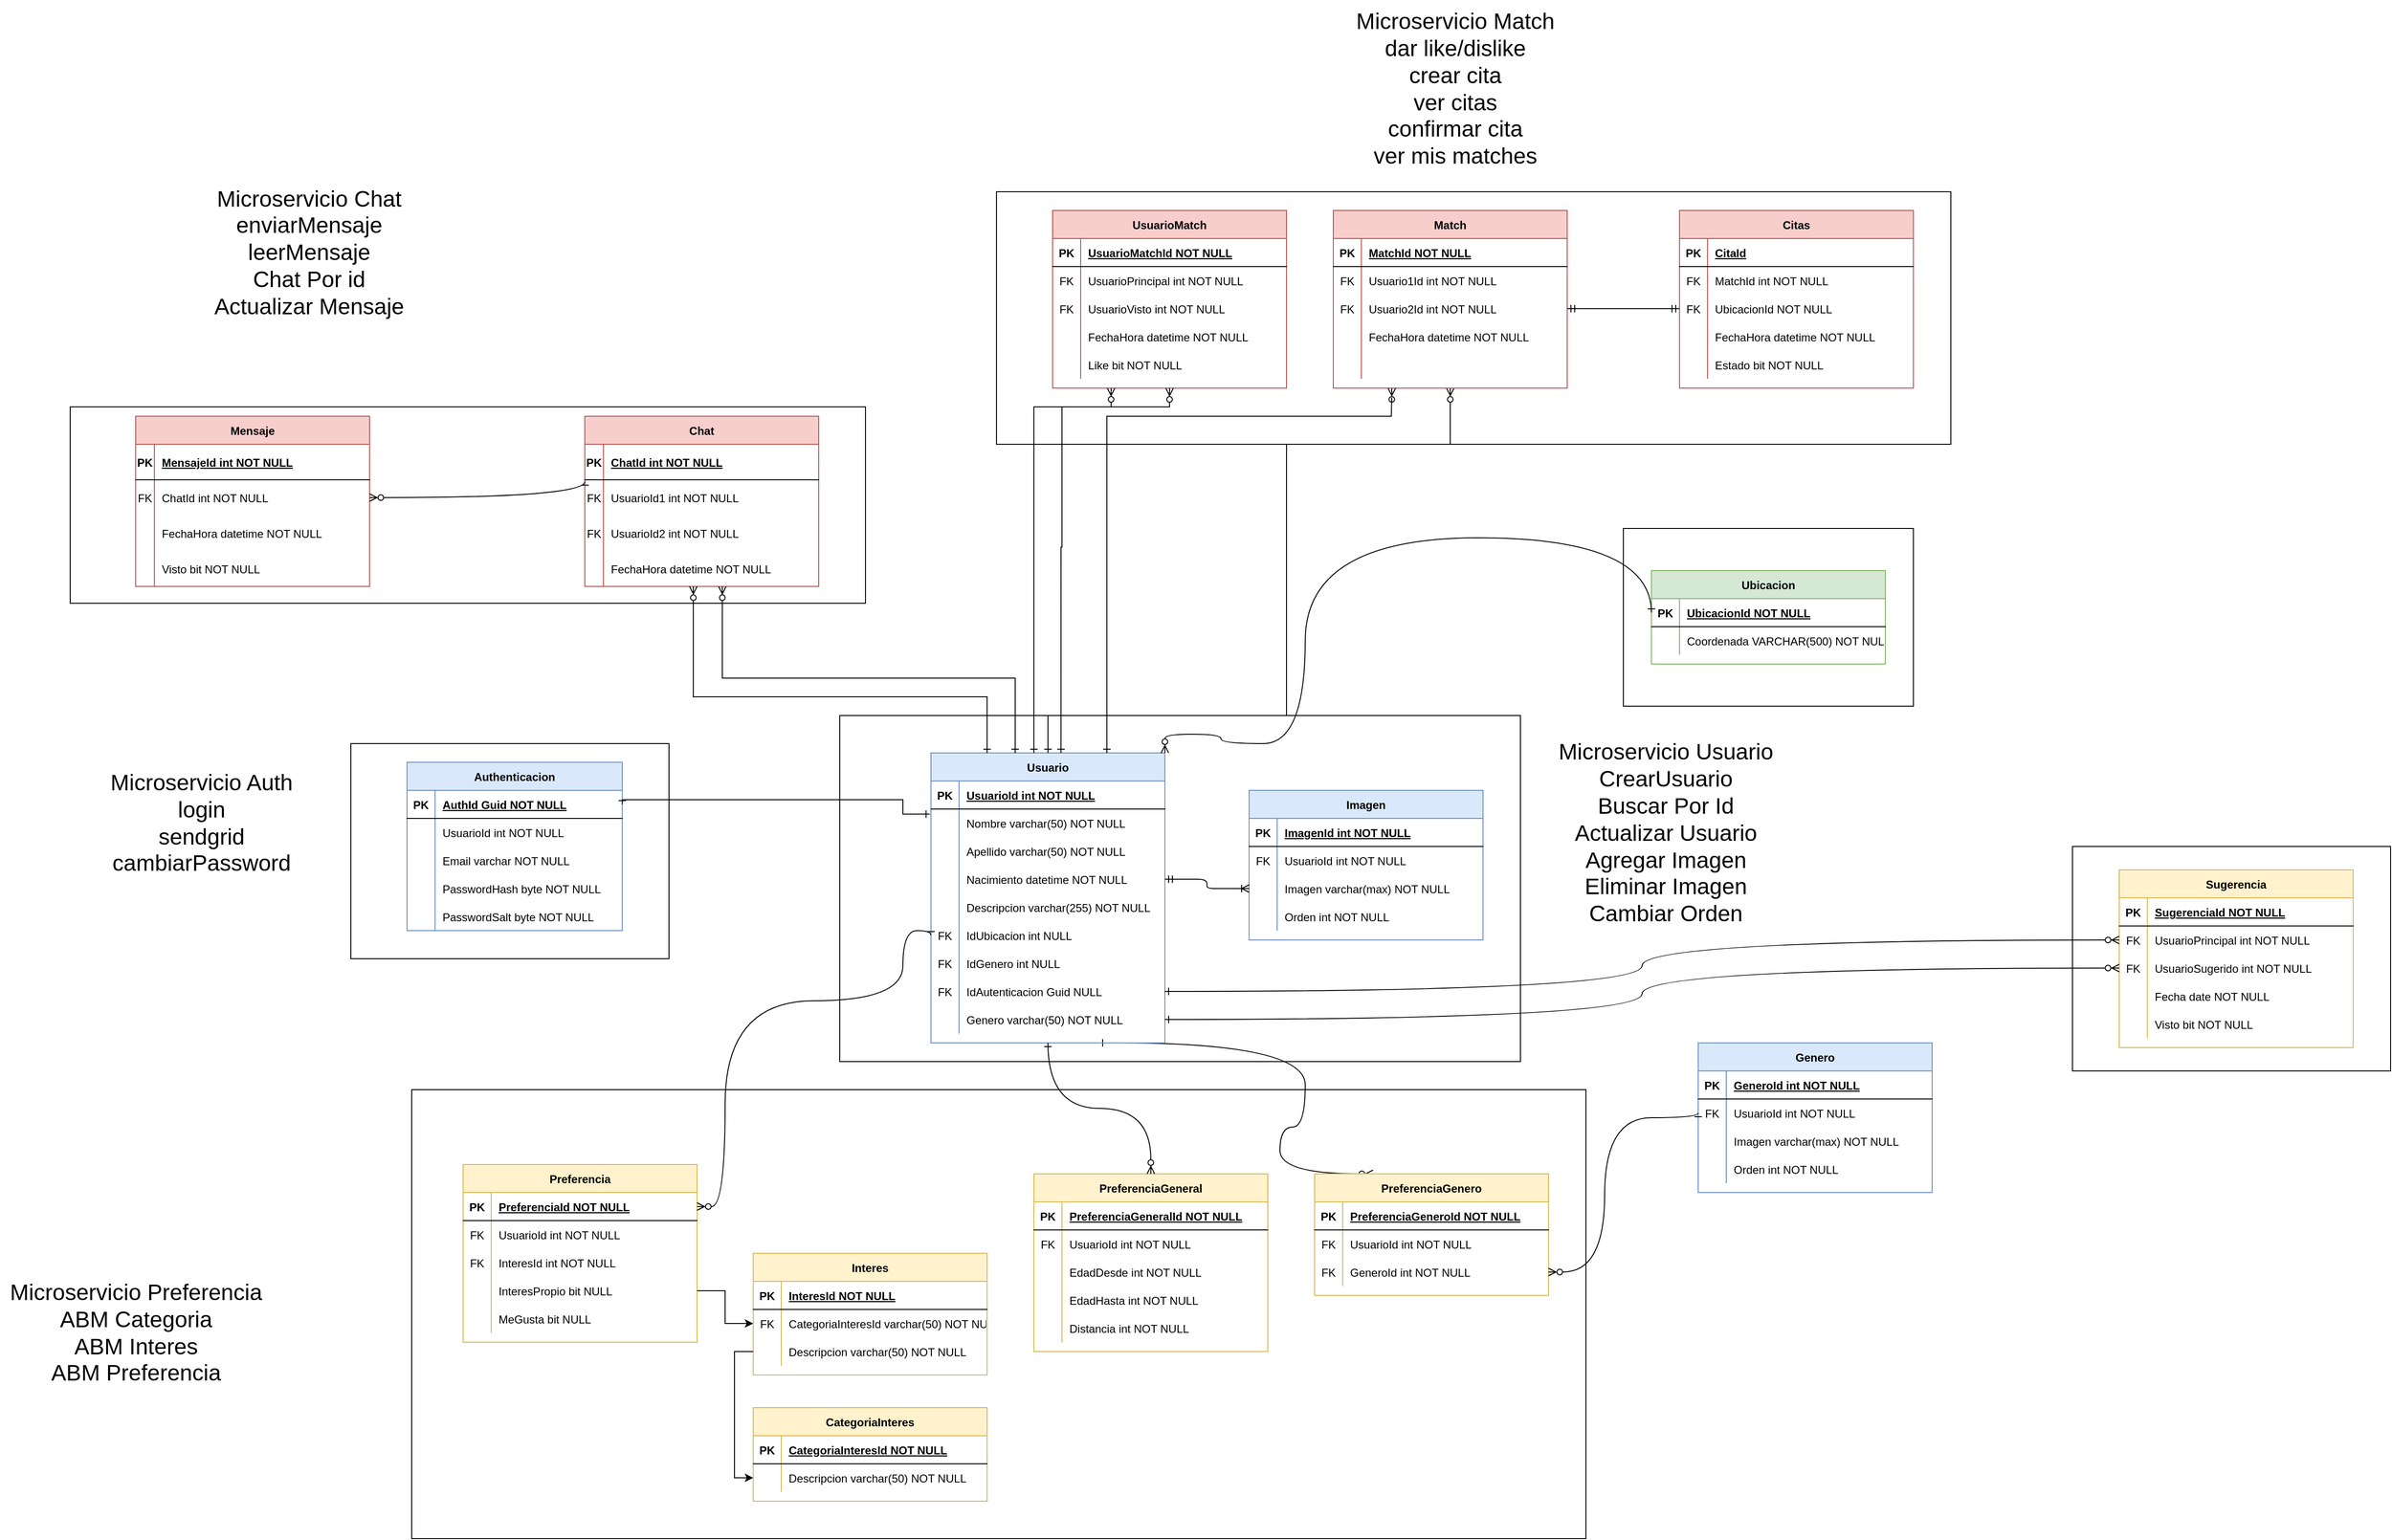 <mxfile version="21.1.8" type="github" pages="2">
  <diagram id="R2lEEEUBdFMjLlhIrx00" name="Page-1">
    <mxGraphModel dx="2957" dy="1791" grid="1" gridSize="10" guides="1" tooltips="1" connect="1" arrows="1" fold="1" page="1" pageScale="1" pageWidth="850" pageHeight="1100" math="0" shadow="0" extFonts="Permanent Marker^https://fonts.googleapis.com/css?family=Permanent+Marker">
      <root>
        <mxCell id="0" />
        <mxCell id="1" parent="0" />
        <mxCell id="5X8IaA5-seBSh1ubjZDT-24" value="" style="rounded=0;whiteSpace=wrap;html=1;" parent="1" vertex="1">
          <mxGeometry x="-187.5" y="290" width="727.5" height="370" as="geometry" />
        </mxCell>
        <mxCell id="5X8IaA5-seBSh1ubjZDT-23" value="" style="rounded=0;whiteSpace=wrap;html=1;" parent="1" vertex="1">
          <mxGeometry x="-20" y="-270" width="1020" height="270" as="geometry" />
        </mxCell>
        <mxCell id="5X8IaA5-seBSh1ubjZDT-21" value="" style="rounded=0;whiteSpace=wrap;html=1;" parent="1" vertex="1">
          <mxGeometry x="650" y="90" width="310" height="190" as="geometry" />
        </mxCell>
        <mxCell id="5X8IaA5-seBSh1ubjZDT-20" value="" style="rounded=0;whiteSpace=wrap;html=1;" parent="1" vertex="1">
          <mxGeometry x="1130" y="430" width="340" height="240" as="geometry" />
        </mxCell>
        <mxCell id="5X8IaA5-seBSh1ubjZDT-19" value="" style="rounded=0;whiteSpace=wrap;html=1;" parent="1" vertex="1">
          <mxGeometry x="-645" y="690" width="1255" height="480" as="geometry" />
        </mxCell>
        <mxCell id="5X8IaA5-seBSh1ubjZDT-16" value="" style="rounded=0;whiteSpace=wrap;html=1;" parent="1" vertex="1">
          <mxGeometry x="-710" y="320" width="340" height="230" as="geometry" />
        </mxCell>
        <mxCell id="5X8IaA5-seBSh1ubjZDT-15" value="" style="rounded=0;whiteSpace=wrap;html=1;" parent="1" vertex="1">
          <mxGeometry x="-1010" y="-40" width="850" height="210" as="geometry" />
        </mxCell>
        <mxCell id="C-vyLk0tnHw3VtMMgP7b-13" value="Imagen" style="shape=table;startSize=30;container=1;collapsible=1;childLayout=tableLayout;fixedRows=1;rowLines=0;fontStyle=1;align=center;resizeLast=1;fillColor=#dae8fc;strokeColor=#6c8ebf;" parent="1" vertex="1">
          <mxGeometry x="250" y="370" width="250" height="160" as="geometry" />
        </mxCell>
        <mxCell id="C-vyLk0tnHw3VtMMgP7b-14" value="" style="shape=partialRectangle;collapsible=0;dropTarget=0;pointerEvents=0;fillColor=none;points=[[0,0.5],[1,0.5]];portConstraint=eastwest;top=0;left=0;right=0;bottom=1;" parent="C-vyLk0tnHw3VtMMgP7b-13" vertex="1">
          <mxGeometry y="30" width="250" height="30" as="geometry" />
        </mxCell>
        <mxCell id="C-vyLk0tnHw3VtMMgP7b-15" value="PK" style="shape=partialRectangle;overflow=hidden;connectable=0;fillColor=none;top=0;left=0;bottom=0;right=0;fontStyle=1;" parent="C-vyLk0tnHw3VtMMgP7b-14" vertex="1">
          <mxGeometry width="30" height="30" as="geometry">
            <mxRectangle width="30" height="30" as="alternateBounds" />
          </mxGeometry>
        </mxCell>
        <mxCell id="C-vyLk0tnHw3VtMMgP7b-16" value="ImagenId int NOT NULL " style="shape=partialRectangle;overflow=hidden;connectable=0;fillColor=none;top=0;left=0;bottom=0;right=0;align=left;spacingLeft=6;fontStyle=5;" parent="C-vyLk0tnHw3VtMMgP7b-14" vertex="1">
          <mxGeometry x="30" width="220" height="30" as="geometry">
            <mxRectangle width="220" height="30" as="alternateBounds" />
          </mxGeometry>
        </mxCell>
        <mxCell id="C-vyLk0tnHw3VtMMgP7b-17" value="" style="shape=partialRectangle;collapsible=0;dropTarget=0;pointerEvents=0;fillColor=none;points=[[0,0.5],[1,0.5]];portConstraint=eastwest;top=0;left=0;right=0;bottom=0;" parent="C-vyLk0tnHw3VtMMgP7b-13" vertex="1">
          <mxGeometry y="60" width="250" height="30" as="geometry" />
        </mxCell>
        <mxCell id="C-vyLk0tnHw3VtMMgP7b-18" value="FK" style="shape=partialRectangle;overflow=hidden;connectable=0;fillColor=none;top=0;left=0;bottom=0;right=0;" parent="C-vyLk0tnHw3VtMMgP7b-17" vertex="1">
          <mxGeometry width="30" height="30" as="geometry">
            <mxRectangle width="30" height="30" as="alternateBounds" />
          </mxGeometry>
        </mxCell>
        <mxCell id="C-vyLk0tnHw3VtMMgP7b-19" value="UsuarioId int NOT NULL" style="shape=partialRectangle;overflow=hidden;connectable=0;fillColor=none;top=0;left=0;bottom=0;right=0;align=left;spacingLeft=6;" parent="C-vyLk0tnHw3VtMMgP7b-17" vertex="1">
          <mxGeometry x="30" width="220" height="30" as="geometry">
            <mxRectangle width="220" height="30" as="alternateBounds" />
          </mxGeometry>
        </mxCell>
        <mxCell id="C-vyLk0tnHw3VtMMgP7b-20" value="" style="shape=partialRectangle;collapsible=0;dropTarget=0;pointerEvents=0;fillColor=none;points=[[0,0.5],[1,0.5]];portConstraint=eastwest;top=0;left=0;right=0;bottom=0;" parent="C-vyLk0tnHw3VtMMgP7b-13" vertex="1">
          <mxGeometry y="90" width="250" height="30" as="geometry" />
        </mxCell>
        <mxCell id="C-vyLk0tnHw3VtMMgP7b-21" value="" style="shape=partialRectangle;overflow=hidden;connectable=0;fillColor=none;top=0;left=0;bottom=0;right=0;" parent="C-vyLk0tnHw3VtMMgP7b-20" vertex="1">
          <mxGeometry width="30" height="30" as="geometry">
            <mxRectangle width="30" height="30" as="alternateBounds" />
          </mxGeometry>
        </mxCell>
        <mxCell id="C-vyLk0tnHw3VtMMgP7b-22" value="Imagen varchar(max) NOT NULL" style="shape=partialRectangle;overflow=hidden;connectable=0;fillColor=none;top=0;left=0;bottom=0;right=0;align=left;spacingLeft=6;" parent="C-vyLk0tnHw3VtMMgP7b-20" vertex="1">
          <mxGeometry x="30" width="220" height="30" as="geometry">
            <mxRectangle width="220" height="30" as="alternateBounds" />
          </mxGeometry>
        </mxCell>
        <mxCell id="4fcotIdqtTGn8zL2DrVW-4" value="" style="shape=partialRectangle;collapsible=0;dropTarget=0;pointerEvents=0;fillColor=none;points=[[0,0.5],[1,0.5]];portConstraint=eastwest;top=0;left=0;right=0;bottom=0;" parent="C-vyLk0tnHw3VtMMgP7b-13" vertex="1">
          <mxGeometry y="120" width="250" height="30" as="geometry" />
        </mxCell>
        <mxCell id="4fcotIdqtTGn8zL2DrVW-5" value="" style="shape=partialRectangle;overflow=hidden;connectable=0;fillColor=none;top=0;left=0;bottom=0;right=0;" parent="4fcotIdqtTGn8zL2DrVW-4" vertex="1">
          <mxGeometry width="30" height="30" as="geometry">
            <mxRectangle width="30" height="30" as="alternateBounds" />
          </mxGeometry>
        </mxCell>
        <mxCell id="4fcotIdqtTGn8zL2DrVW-6" value="Orden int NOT NULL" style="shape=partialRectangle;overflow=hidden;connectable=0;fillColor=none;top=0;left=0;bottom=0;right=0;align=left;spacingLeft=6;" parent="4fcotIdqtTGn8zL2DrVW-4" vertex="1">
          <mxGeometry x="30" width="220" height="30" as="geometry">
            <mxRectangle width="220" height="30" as="alternateBounds" />
          </mxGeometry>
        </mxCell>
        <mxCell id="vpSO-iyidAPfIv2XFv2j-56" style="edgeStyle=orthogonalEdgeStyle;rounded=0;orthogonalLoop=1;jettySize=auto;html=1;exitX=0.75;exitY=1;exitDx=0;exitDy=0;curved=1;startArrow=ERone;startFill=0;endArrow=ERzeroToMany;endFill=0;entryX=0.25;entryY=0;entryDx=0;entryDy=0;" parent="1" source="C-vyLk0tnHw3VtMMgP7b-23" target="vpSO-iyidAPfIv2XFv2j-19" edge="1">
          <mxGeometry relative="1" as="geometry">
            <Array as="points">
              <mxPoint x="-90" y="640" />
              <mxPoint x="310" y="640" />
              <mxPoint x="310" y="730" />
              <mxPoint x="283" y="730" />
              <mxPoint x="283" y="780" />
            </Array>
          </mxGeometry>
        </mxCell>
        <mxCell id="C-vyLk0tnHw3VtMMgP7b-23" value="Usuario" style="shape=table;startSize=30;container=1;collapsible=1;childLayout=tableLayout;fixedRows=1;rowLines=0;fontStyle=1;align=center;resizeLast=1;fillColor=#dae8fc;strokeColor=#6c8ebf;" parent="1" vertex="1">
          <mxGeometry x="-90" y="330" width="250" height="310" as="geometry" />
        </mxCell>
        <mxCell id="C-vyLk0tnHw3VtMMgP7b-24" value="" style="shape=partialRectangle;collapsible=0;dropTarget=0;pointerEvents=0;fillColor=none;points=[[0,0.5],[1,0.5]];portConstraint=eastwest;top=0;left=0;right=0;bottom=1;" parent="C-vyLk0tnHw3VtMMgP7b-23" vertex="1">
          <mxGeometry y="30" width="250" height="30" as="geometry" />
        </mxCell>
        <mxCell id="C-vyLk0tnHw3VtMMgP7b-25" value="PK" style="shape=partialRectangle;overflow=hidden;connectable=0;fillColor=none;top=0;left=0;bottom=0;right=0;fontStyle=1;" parent="C-vyLk0tnHw3VtMMgP7b-24" vertex="1">
          <mxGeometry width="30" height="30" as="geometry">
            <mxRectangle width="30" height="30" as="alternateBounds" />
          </mxGeometry>
        </mxCell>
        <mxCell id="C-vyLk0tnHw3VtMMgP7b-26" value="UsuarioId int NOT NULL " style="shape=partialRectangle;overflow=hidden;connectable=0;fillColor=none;top=0;left=0;bottom=0;right=0;align=left;spacingLeft=6;fontStyle=5;" parent="C-vyLk0tnHw3VtMMgP7b-24" vertex="1">
          <mxGeometry x="30" width="220" height="30" as="geometry">
            <mxRectangle width="220" height="30" as="alternateBounds" />
          </mxGeometry>
        </mxCell>
        <mxCell id="C-vyLk0tnHw3VtMMgP7b-27" value="" style="shape=partialRectangle;collapsible=0;dropTarget=0;pointerEvents=0;fillColor=none;points=[[0,0.5],[1,0.5]];portConstraint=eastwest;top=0;left=0;right=0;bottom=0;" parent="C-vyLk0tnHw3VtMMgP7b-23" vertex="1">
          <mxGeometry y="60" width="250" height="30" as="geometry" />
        </mxCell>
        <mxCell id="C-vyLk0tnHw3VtMMgP7b-28" value="" style="shape=partialRectangle;overflow=hidden;connectable=0;fillColor=none;top=0;left=0;bottom=0;right=0;" parent="C-vyLk0tnHw3VtMMgP7b-27" vertex="1">
          <mxGeometry width="30" height="30" as="geometry">
            <mxRectangle width="30" height="30" as="alternateBounds" />
          </mxGeometry>
        </mxCell>
        <mxCell id="C-vyLk0tnHw3VtMMgP7b-29" value="Nombre varchar(50) NOT NULL" style="shape=partialRectangle;overflow=hidden;connectable=0;fillColor=none;top=0;left=0;bottom=0;right=0;align=left;spacingLeft=6;" parent="C-vyLk0tnHw3VtMMgP7b-27" vertex="1">
          <mxGeometry x="30" width="220" height="30" as="geometry">
            <mxRectangle width="220" height="30" as="alternateBounds" />
          </mxGeometry>
        </mxCell>
        <mxCell id="QkrKYJssxc8uQ3tvCdZE-5" value="" style="shape=partialRectangle;collapsible=0;dropTarget=0;pointerEvents=0;fillColor=none;points=[[0,0.5],[1,0.5]];portConstraint=eastwest;top=0;left=0;right=0;bottom=0;" parent="C-vyLk0tnHw3VtMMgP7b-23" vertex="1">
          <mxGeometry y="90" width="250" height="30" as="geometry" />
        </mxCell>
        <mxCell id="QkrKYJssxc8uQ3tvCdZE-6" value="" style="shape=partialRectangle;overflow=hidden;connectable=0;fillColor=none;top=0;left=0;bottom=0;right=0;" parent="QkrKYJssxc8uQ3tvCdZE-5" vertex="1">
          <mxGeometry width="30" height="30" as="geometry">
            <mxRectangle width="30" height="30" as="alternateBounds" />
          </mxGeometry>
        </mxCell>
        <mxCell id="QkrKYJssxc8uQ3tvCdZE-7" value="Apellido varchar(50) NOT NULL" style="shape=partialRectangle;overflow=hidden;connectable=0;fillColor=none;top=0;left=0;bottom=0;right=0;align=left;spacingLeft=6;" parent="QkrKYJssxc8uQ3tvCdZE-5" vertex="1">
          <mxGeometry x="30" width="220" height="30" as="geometry">
            <mxRectangle width="220" height="30" as="alternateBounds" />
          </mxGeometry>
        </mxCell>
        <mxCell id="QkrKYJssxc8uQ3tvCdZE-8" value="" style="shape=partialRectangle;collapsible=0;dropTarget=0;pointerEvents=0;fillColor=none;points=[[0,0.5],[1,0.5]];portConstraint=eastwest;top=0;left=0;right=0;bottom=0;" parent="C-vyLk0tnHw3VtMMgP7b-23" vertex="1">
          <mxGeometry y="120" width="250" height="30" as="geometry" />
        </mxCell>
        <mxCell id="QkrKYJssxc8uQ3tvCdZE-9" value="" style="shape=partialRectangle;overflow=hidden;connectable=0;fillColor=none;top=0;left=0;bottom=0;right=0;" parent="QkrKYJssxc8uQ3tvCdZE-8" vertex="1">
          <mxGeometry width="30" height="30" as="geometry">
            <mxRectangle width="30" height="30" as="alternateBounds" />
          </mxGeometry>
        </mxCell>
        <mxCell id="QkrKYJssxc8uQ3tvCdZE-10" value="Nacimiento datetime NOT NULL" style="shape=partialRectangle;overflow=hidden;connectable=0;fillColor=none;top=0;left=0;bottom=0;right=0;align=left;spacingLeft=6;" parent="QkrKYJssxc8uQ3tvCdZE-8" vertex="1">
          <mxGeometry x="30" width="220" height="30" as="geometry">
            <mxRectangle width="220" height="30" as="alternateBounds" />
          </mxGeometry>
        </mxCell>
        <mxCell id="QkrKYJssxc8uQ3tvCdZE-14" value="" style="shape=partialRectangle;collapsible=0;dropTarget=0;pointerEvents=0;fillColor=none;points=[[0,0.5],[1,0.5]];portConstraint=eastwest;top=0;left=0;right=0;bottom=0;" parent="C-vyLk0tnHw3VtMMgP7b-23" vertex="1">
          <mxGeometry y="150" width="250" height="30" as="geometry" />
        </mxCell>
        <mxCell id="QkrKYJssxc8uQ3tvCdZE-15" value="" style="shape=partialRectangle;overflow=hidden;connectable=0;fillColor=none;top=0;left=0;bottom=0;right=0;" parent="QkrKYJssxc8uQ3tvCdZE-14" vertex="1">
          <mxGeometry width="30" height="30" as="geometry">
            <mxRectangle width="30" height="30" as="alternateBounds" />
          </mxGeometry>
        </mxCell>
        <mxCell id="QkrKYJssxc8uQ3tvCdZE-16" value="Descripcion varchar(255) NOT NULL" style="shape=partialRectangle;overflow=hidden;connectable=0;fillColor=none;top=0;left=0;bottom=0;right=0;align=left;spacingLeft=6;" parent="QkrKYJssxc8uQ3tvCdZE-14" vertex="1">
          <mxGeometry x="30" width="220" height="30" as="geometry">
            <mxRectangle width="220" height="30" as="alternateBounds" />
          </mxGeometry>
        </mxCell>
        <mxCell id="QkrKYJssxc8uQ3tvCdZE-124" value="" style="shape=partialRectangle;collapsible=0;dropTarget=0;pointerEvents=0;fillColor=none;points=[[0,0.5],[1,0.5]];portConstraint=eastwest;top=0;left=0;right=0;bottom=0;" parent="C-vyLk0tnHw3VtMMgP7b-23" vertex="1">
          <mxGeometry y="180" width="250" height="30" as="geometry" />
        </mxCell>
        <mxCell id="QkrKYJssxc8uQ3tvCdZE-125" value="FK" style="shape=partialRectangle;overflow=hidden;connectable=0;fillColor=none;top=0;left=0;bottom=0;right=0;" parent="QkrKYJssxc8uQ3tvCdZE-124" vertex="1">
          <mxGeometry width="30" height="30" as="geometry">
            <mxRectangle width="30" height="30" as="alternateBounds" />
          </mxGeometry>
        </mxCell>
        <mxCell id="QkrKYJssxc8uQ3tvCdZE-126" value="IdUbicacion int NULL" style="shape=partialRectangle;overflow=hidden;connectable=0;fillColor=none;top=0;left=0;bottom=0;right=0;align=left;spacingLeft=6;" parent="QkrKYJssxc8uQ3tvCdZE-124" vertex="1">
          <mxGeometry x="30" width="220" height="30" as="geometry">
            <mxRectangle width="220" height="30" as="alternateBounds" />
          </mxGeometry>
        </mxCell>
        <mxCell id="QkrKYJssxc8uQ3tvCdZE-11" value="" style="shape=partialRectangle;collapsible=0;dropTarget=0;pointerEvents=0;fillColor=none;points=[[0,0.5],[1,0.5]];portConstraint=eastwest;top=0;left=0;right=0;bottom=0;" parent="C-vyLk0tnHw3VtMMgP7b-23" vertex="1">
          <mxGeometry y="210" width="250" height="30" as="geometry" />
        </mxCell>
        <mxCell id="QkrKYJssxc8uQ3tvCdZE-12" value="FK" style="shape=partialRectangle;overflow=hidden;connectable=0;fillColor=none;top=0;left=0;bottom=0;right=0;" parent="QkrKYJssxc8uQ3tvCdZE-11" vertex="1">
          <mxGeometry width="30" height="30" as="geometry">
            <mxRectangle width="30" height="30" as="alternateBounds" />
          </mxGeometry>
        </mxCell>
        <mxCell id="QkrKYJssxc8uQ3tvCdZE-13" value="IdGenero int NULL" style="shape=partialRectangle;overflow=hidden;connectable=0;fillColor=none;top=0;left=0;bottom=0;right=0;align=left;spacingLeft=6;" parent="QkrKYJssxc8uQ3tvCdZE-11" vertex="1">
          <mxGeometry x="30" width="220" height="30" as="geometry">
            <mxRectangle width="220" height="30" as="alternateBounds" />
          </mxGeometry>
        </mxCell>
        <mxCell id="z3uMXbqSzuDHoPFT_qI2-1" value="" style="shape=partialRectangle;collapsible=0;dropTarget=0;pointerEvents=0;fillColor=none;points=[[0,0.5],[1,0.5]];portConstraint=eastwest;top=0;left=0;right=0;bottom=0;" parent="C-vyLk0tnHw3VtMMgP7b-23" vertex="1">
          <mxGeometry y="240" width="250" height="30" as="geometry" />
        </mxCell>
        <mxCell id="z3uMXbqSzuDHoPFT_qI2-2" value="FK" style="shape=partialRectangle;overflow=hidden;connectable=0;fillColor=none;top=0;left=0;bottom=0;right=0;" parent="z3uMXbqSzuDHoPFT_qI2-1" vertex="1">
          <mxGeometry width="30" height="30" as="geometry">
            <mxRectangle width="30" height="30" as="alternateBounds" />
          </mxGeometry>
        </mxCell>
        <mxCell id="z3uMXbqSzuDHoPFT_qI2-3" value="IdAutenticacion Guid NULL" style="shape=partialRectangle;overflow=hidden;connectable=0;fillColor=none;top=0;left=0;bottom=0;right=0;align=left;spacingLeft=6;" parent="z3uMXbqSzuDHoPFT_qI2-1" vertex="1">
          <mxGeometry x="30" width="220" height="30" as="geometry">
            <mxRectangle width="220" height="30" as="alternateBounds" />
          </mxGeometry>
        </mxCell>
        <mxCell id="4fcotIdqtTGn8zL2DrVW-1" value="" style="shape=partialRectangle;collapsible=0;dropTarget=0;pointerEvents=0;fillColor=none;points=[[0,0.5],[1,0.5]];portConstraint=eastwest;top=0;left=0;right=0;bottom=0;" parent="C-vyLk0tnHw3VtMMgP7b-23" vertex="1">
          <mxGeometry y="270" width="250" height="30" as="geometry" />
        </mxCell>
        <mxCell id="4fcotIdqtTGn8zL2DrVW-2" value="" style="shape=partialRectangle;overflow=hidden;connectable=0;fillColor=none;top=0;left=0;bottom=0;right=0;" parent="4fcotIdqtTGn8zL2DrVW-1" vertex="1">
          <mxGeometry width="30" height="30" as="geometry">
            <mxRectangle width="30" height="30" as="alternateBounds" />
          </mxGeometry>
        </mxCell>
        <mxCell id="4fcotIdqtTGn8zL2DrVW-3" value="Genero varchar(50) NOT NULL" style="shape=partialRectangle;overflow=hidden;connectable=0;fillColor=none;top=0;left=0;bottom=0;right=0;align=left;spacingLeft=6;" parent="4fcotIdqtTGn8zL2DrVW-1" vertex="1">
          <mxGeometry x="30" width="220" height="30" as="geometry">
            <mxRectangle width="220" height="30" as="alternateBounds" />
          </mxGeometry>
        </mxCell>
        <mxCell id="QkrKYJssxc8uQ3tvCdZE-30" value="Interes" style="shape=table;startSize=30;container=1;collapsible=1;childLayout=tableLayout;fixedRows=1;rowLines=0;fontStyle=1;align=center;resizeLast=1;fillColor=#fff2cc;strokeColor=#d6b656;" parent="1" vertex="1">
          <mxGeometry x="-280" y="865" width="250" height="130" as="geometry" />
        </mxCell>
        <mxCell id="QkrKYJssxc8uQ3tvCdZE-31" value="" style="shape=partialRectangle;collapsible=0;dropTarget=0;pointerEvents=0;fillColor=none;points=[[0,0.5],[1,0.5]];portConstraint=eastwest;top=0;left=0;right=0;bottom=1;" parent="QkrKYJssxc8uQ3tvCdZE-30" vertex="1">
          <mxGeometry y="30" width="250" height="30" as="geometry" />
        </mxCell>
        <mxCell id="QkrKYJssxc8uQ3tvCdZE-32" value="PK" style="shape=partialRectangle;overflow=hidden;connectable=0;fillColor=none;top=0;left=0;bottom=0;right=0;fontStyle=1;" parent="QkrKYJssxc8uQ3tvCdZE-31" vertex="1">
          <mxGeometry width="30" height="30" as="geometry">
            <mxRectangle width="30" height="30" as="alternateBounds" />
          </mxGeometry>
        </mxCell>
        <mxCell id="QkrKYJssxc8uQ3tvCdZE-33" value="InteresId NOT NULL " style="shape=partialRectangle;overflow=hidden;connectable=0;fillColor=none;top=0;left=0;bottom=0;right=0;align=left;spacingLeft=6;fontStyle=5;" parent="QkrKYJssxc8uQ3tvCdZE-31" vertex="1">
          <mxGeometry x="30" width="220" height="30" as="geometry">
            <mxRectangle width="220" height="30" as="alternateBounds" />
          </mxGeometry>
        </mxCell>
        <mxCell id="QkrKYJssxc8uQ3tvCdZE-34" value="" style="shape=partialRectangle;collapsible=0;dropTarget=0;pointerEvents=0;fillColor=none;points=[[0,0.5],[1,0.5]];portConstraint=eastwest;top=0;left=0;right=0;bottom=0;" parent="QkrKYJssxc8uQ3tvCdZE-30" vertex="1">
          <mxGeometry y="60" width="250" height="30" as="geometry" />
        </mxCell>
        <mxCell id="QkrKYJssxc8uQ3tvCdZE-35" value="FK" style="shape=partialRectangle;overflow=hidden;connectable=0;fillColor=none;top=0;left=0;bottom=0;right=0;" parent="QkrKYJssxc8uQ3tvCdZE-34" vertex="1">
          <mxGeometry width="30" height="30" as="geometry">
            <mxRectangle width="30" height="30" as="alternateBounds" />
          </mxGeometry>
        </mxCell>
        <mxCell id="QkrKYJssxc8uQ3tvCdZE-36" value="CategoriaInteresId varchar(50) NOT NULL" style="shape=partialRectangle;overflow=hidden;connectable=0;fillColor=none;top=0;left=0;bottom=0;right=0;align=left;spacingLeft=6;" parent="QkrKYJssxc8uQ3tvCdZE-34" vertex="1">
          <mxGeometry x="30" width="220" height="30" as="geometry">
            <mxRectangle width="220" height="30" as="alternateBounds" />
          </mxGeometry>
        </mxCell>
        <mxCell id="uAzisuzFV9qcSaUqGtdV-40" value="" style="shape=partialRectangle;collapsible=0;dropTarget=0;pointerEvents=0;fillColor=none;points=[[0,0.5],[1,0.5]];portConstraint=eastwest;top=0;left=0;right=0;bottom=0;" parent="QkrKYJssxc8uQ3tvCdZE-30" vertex="1">
          <mxGeometry y="90" width="250" height="30" as="geometry" />
        </mxCell>
        <mxCell id="uAzisuzFV9qcSaUqGtdV-41" value="" style="shape=partialRectangle;overflow=hidden;connectable=0;fillColor=none;top=0;left=0;bottom=0;right=0;" parent="uAzisuzFV9qcSaUqGtdV-40" vertex="1">
          <mxGeometry width="30" height="30" as="geometry">
            <mxRectangle width="30" height="30" as="alternateBounds" />
          </mxGeometry>
        </mxCell>
        <mxCell id="uAzisuzFV9qcSaUqGtdV-42" value="Descripcion varchar(50) NOT NULL" style="shape=partialRectangle;overflow=hidden;connectable=0;fillColor=none;top=0;left=0;bottom=0;right=0;align=left;spacingLeft=6;" parent="uAzisuzFV9qcSaUqGtdV-40" vertex="1">
          <mxGeometry x="30" width="220" height="30" as="geometry">
            <mxRectangle width="220" height="30" as="alternateBounds" />
          </mxGeometry>
        </mxCell>
        <mxCell id="QkrKYJssxc8uQ3tvCdZE-37" value="Preferencia" style="shape=table;startSize=30;container=1;collapsible=1;childLayout=tableLayout;fixedRows=1;rowLines=0;fontStyle=1;align=center;resizeLast=1;fillColor=#fff2cc;strokeColor=#d6b656;" parent="1" vertex="1">
          <mxGeometry x="-590" y="770" width="250" height="190" as="geometry" />
        </mxCell>
        <mxCell id="QkrKYJssxc8uQ3tvCdZE-38" value="" style="shape=partialRectangle;collapsible=0;dropTarget=0;pointerEvents=0;fillColor=none;points=[[0,0.5],[1,0.5]];portConstraint=eastwest;top=0;left=0;right=0;bottom=1;" parent="QkrKYJssxc8uQ3tvCdZE-37" vertex="1">
          <mxGeometry y="30" width="250" height="30" as="geometry" />
        </mxCell>
        <mxCell id="QkrKYJssxc8uQ3tvCdZE-39" value="PK" style="shape=partialRectangle;overflow=hidden;connectable=0;fillColor=none;top=0;left=0;bottom=0;right=0;fontStyle=1;" parent="QkrKYJssxc8uQ3tvCdZE-38" vertex="1">
          <mxGeometry width="30" height="30" as="geometry">
            <mxRectangle width="30" height="30" as="alternateBounds" />
          </mxGeometry>
        </mxCell>
        <mxCell id="QkrKYJssxc8uQ3tvCdZE-40" value="PreferenciaId NOT NULL " style="shape=partialRectangle;overflow=hidden;connectable=0;fillColor=none;top=0;left=0;bottom=0;right=0;align=left;spacingLeft=6;fontStyle=5;" parent="QkrKYJssxc8uQ3tvCdZE-38" vertex="1">
          <mxGeometry x="30" width="220" height="30" as="geometry">
            <mxRectangle width="220" height="30" as="alternateBounds" />
          </mxGeometry>
        </mxCell>
        <mxCell id="QkrKYJssxc8uQ3tvCdZE-41" value="" style="shape=partialRectangle;collapsible=0;dropTarget=0;pointerEvents=0;fillColor=none;points=[[0,0.5],[1,0.5]];portConstraint=eastwest;top=0;left=0;right=0;bottom=0;" parent="QkrKYJssxc8uQ3tvCdZE-37" vertex="1">
          <mxGeometry y="60" width="250" height="30" as="geometry" />
        </mxCell>
        <mxCell id="QkrKYJssxc8uQ3tvCdZE-42" value="FK" style="shape=partialRectangle;overflow=hidden;connectable=0;fillColor=none;top=0;left=0;bottom=0;right=0;" parent="QkrKYJssxc8uQ3tvCdZE-41" vertex="1">
          <mxGeometry width="30" height="30" as="geometry">
            <mxRectangle width="30" height="30" as="alternateBounds" />
          </mxGeometry>
        </mxCell>
        <mxCell id="QkrKYJssxc8uQ3tvCdZE-43" value="UsuarioId int NOT NULL" style="shape=partialRectangle;overflow=hidden;connectable=0;fillColor=none;top=0;left=0;bottom=0;right=0;align=left;spacingLeft=6;" parent="QkrKYJssxc8uQ3tvCdZE-41" vertex="1">
          <mxGeometry x="30" width="220" height="30" as="geometry">
            <mxRectangle width="220" height="30" as="alternateBounds" />
          </mxGeometry>
        </mxCell>
        <mxCell id="QkrKYJssxc8uQ3tvCdZE-67" value="" style="shape=partialRectangle;collapsible=0;dropTarget=0;pointerEvents=0;fillColor=none;points=[[0,0.5],[1,0.5]];portConstraint=eastwest;top=0;left=0;right=0;bottom=0;" parent="QkrKYJssxc8uQ3tvCdZE-37" vertex="1">
          <mxGeometry y="90" width="250" height="30" as="geometry" />
        </mxCell>
        <mxCell id="QkrKYJssxc8uQ3tvCdZE-68" value="FK" style="shape=partialRectangle;overflow=hidden;connectable=0;fillColor=none;top=0;left=0;bottom=0;right=0;" parent="QkrKYJssxc8uQ3tvCdZE-67" vertex="1">
          <mxGeometry width="30" height="30" as="geometry">
            <mxRectangle width="30" height="30" as="alternateBounds" />
          </mxGeometry>
        </mxCell>
        <mxCell id="QkrKYJssxc8uQ3tvCdZE-69" value="InteresId int NOT NULL" style="shape=partialRectangle;overflow=hidden;connectable=0;fillColor=none;top=0;left=0;bottom=0;right=0;align=left;spacingLeft=6;" parent="QkrKYJssxc8uQ3tvCdZE-67" vertex="1">
          <mxGeometry x="30" width="220" height="30" as="geometry">
            <mxRectangle width="220" height="30" as="alternateBounds" />
          </mxGeometry>
        </mxCell>
        <mxCell id="uAzisuzFV9qcSaUqGtdV-1" value="" style="shape=partialRectangle;collapsible=0;dropTarget=0;pointerEvents=0;fillColor=none;points=[[0,0.5],[1,0.5]];portConstraint=eastwest;top=0;left=0;right=0;bottom=0;" parent="QkrKYJssxc8uQ3tvCdZE-37" vertex="1">
          <mxGeometry y="120" width="250" height="30" as="geometry" />
        </mxCell>
        <mxCell id="uAzisuzFV9qcSaUqGtdV-2" value="" style="shape=partialRectangle;overflow=hidden;connectable=0;fillColor=none;top=0;left=0;bottom=0;right=0;" parent="uAzisuzFV9qcSaUqGtdV-1" vertex="1">
          <mxGeometry width="30" height="30" as="geometry">
            <mxRectangle width="30" height="30" as="alternateBounds" />
          </mxGeometry>
        </mxCell>
        <mxCell id="uAzisuzFV9qcSaUqGtdV-3" value="InteresPropio bit NULL" style="shape=partialRectangle;overflow=hidden;connectable=0;fillColor=none;top=0;left=0;bottom=0;right=0;align=left;spacingLeft=6;" parent="uAzisuzFV9qcSaUqGtdV-1" vertex="1">
          <mxGeometry x="30" width="220" height="30" as="geometry">
            <mxRectangle width="220" height="30" as="alternateBounds" />
          </mxGeometry>
        </mxCell>
        <mxCell id="uAzisuzFV9qcSaUqGtdV-4" value="" style="shape=partialRectangle;collapsible=0;dropTarget=0;pointerEvents=0;fillColor=none;points=[[0,0.5],[1,0.5]];portConstraint=eastwest;top=0;left=0;right=0;bottom=0;" parent="QkrKYJssxc8uQ3tvCdZE-37" vertex="1">
          <mxGeometry y="150" width="250" height="30" as="geometry" />
        </mxCell>
        <mxCell id="uAzisuzFV9qcSaUqGtdV-5" value="" style="shape=partialRectangle;overflow=hidden;connectable=0;fillColor=none;top=0;left=0;bottom=0;right=0;" parent="uAzisuzFV9qcSaUqGtdV-4" vertex="1">
          <mxGeometry width="30" height="30" as="geometry">
            <mxRectangle width="30" height="30" as="alternateBounds" />
          </mxGeometry>
        </mxCell>
        <mxCell id="uAzisuzFV9qcSaUqGtdV-6" value="MeGusta bit NULL" style="shape=partialRectangle;overflow=hidden;connectable=0;fillColor=none;top=0;left=0;bottom=0;right=0;align=left;spacingLeft=6;" parent="uAzisuzFV9qcSaUqGtdV-4" vertex="1">
          <mxGeometry x="30" width="220" height="30" as="geometry">
            <mxRectangle width="220" height="30" as="alternateBounds" />
          </mxGeometry>
        </mxCell>
        <mxCell id="QkrKYJssxc8uQ3tvCdZE-77" style="edgeStyle=orthogonalEdgeStyle;rounded=0;orthogonalLoop=1;jettySize=auto;html=1;startArrow=ERone;startFill=0;endArrow=ERzeroToMany;endFill=0;curved=1;entryX=1;entryY=0.5;entryDx=0;entryDy=0;exitX=0;exitY=0.5;exitDx=0;exitDy=0;" parent="1" source="QkrKYJssxc8uQ3tvCdZE-124" target="QkrKYJssxc8uQ3tvCdZE-38" edge="1">
          <mxGeometry relative="1" as="geometry">
            <mxPoint x="-90" y="380" as="sourcePoint" />
            <mxPoint x="-190" y="810" as="targetPoint" />
            <Array as="points">
              <mxPoint x="-90" y="520" />
              <mxPoint x="-120" y="520" />
              <mxPoint x="-120" y="595" />
              <mxPoint x="-310" y="595" />
            </Array>
          </mxGeometry>
        </mxCell>
        <mxCell id="QkrKYJssxc8uQ3tvCdZE-78" value="Chat" style="shape=table;startSize=30;container=1;collapsible=1;childLayout=tableLayout;fixedRows=1;rowLines=0;fontStyle=1;align=center;resizeLast=1;fillColor=#f8cecc;strokeColor=#b85450;" parent="1" vertex="1">
          <mxGeometry x="-460" y="-30" width="250" height="182" as="geometry" />
        </mxCell>
        <mxCell id="QkrKYJssxc8uQ3tvCdZE-79" value="" style="shape=partialRectangle;collapsible=0;dropTarget=0;pointerEvents=0;fillColor=none;points=[[0,0.5],[1,0.5]];portConstraint=eastwest;top=0;left=0;right=0;bottom=1;" parent="QkrKYJssxc8uQ3tvCdZE-78" vertex="1">
          <mxGeometry y="30" width="250" height="38" as="geometry" />
        </mxCell>
        <mxCell id="QkrKYJssxc8uQ3tvCdZE-80" value="PK" style="shape=partialRectangle;overflow=hidden;connectable=0;fillColor=none;top=0;left=0;bottom=0;right=0;fontStyle=1;" parent="QkrKYJssxc8uQ3tvCdZE-79" vertex="1">
          <mxGeometry width="20" height="38" as="geometry">
            <mxRectangle width="20" height="38" as="alternateBounds" />
          </mxGeometry>
        </mxCell>
        <mxCell id="QkrKYJssxc8uQ3tvCdZE-81" value="ChatId int NOT NULL " style="shape=partialRectangle;overflow=hidden;connectable=0;fillColor=none;top=0;left=0;bottom=0;right=0;align=left;spacingLeft=6;fontStyle=5;" parent="QkrKYJssxc8uQ3tvCdZE-79" vertex="1">
          <mxGeometry x="20" width="230" height="38" as="geometry">
            <mxRectangle width="230" height="38" as="alternateBounds" />
          </mxGeometry>
        </mxCell>
        <mxCell id="QkrKYJssxc8uQ3tvCdZE-82" value="" style="shape=partialRectangle;collapsible=0;dropTarget=0;pointerEvents=0;fillColor=none;points=[[0,0.5],[1,0.5]];portConstraint=eastwest;top=0;left=0;right=0;bottom=0;" parent="QkrKYJssxc8uQ3tvCdZE-78" vertex="1">
          <mxGeometry y="68" width="250" height="38" as="geometry" />
        </mxCell>
        <mxCell id="QkrKYJssxc8uQ3tvCdZE-83" value="FK" style="shape=partialRectangle;overflow=hidden;connectable=0;fillColor=none;top=0;left=0;bottom=0;right=0;" parent="QkrKYJssxc8uQ3tvCdZE-82" vertex="1">
          <mxGeometry width="20" height="38" as="geometry">
            <mxRectangle width="20" height="38" as="alternateBounds" />
          </mxGeometry>
        </mxCell>
        <mxCell id="QkrKYJssxc8uQ3tvCdZE-84" value="UsuarioId1 int NOT NULL" style="shape=partialRectangle;overflow=hidden;connectable=0;fillColor=none;top=0;left=0;bottom=0;right=0;align=left;spacingLeft=6;" parent="QkrKYJssxc8uQ3tvCdZE-82" vertex="1">
          <mxGeometry x="20" width="230" height="38" as="geometry">
            <mxRectangle width="230" height="38" as="alternateBounds" />
          </mxGeometry>
        </mxCell>
        <mxCell id="QkrKYJssxc8uQ3tvCdZE-88" value="" style="shape=partialRectangle;collapsible=0;dropTarget=0;pointerEvents=0;fillColor=none;points=[[0,0.5],[1,0.5]];portConstraint=eastwest;top=0;left=0;right=0;bottom=0;" parent="QkrKYJssxc8uQ3tvCdZE-78" vertex="1">
          <mxGeometry y="106" width="250" height="38" as="geometry" />
        </mxCell>
        <mxCell id="QkrKYJssxc8uQ3tvCdZE-89" value="FK" style="shape=partialRectangle;overflow=hidden;connectable=0;fillColor=none;top=0;left=0;bottom=0;right=0;" parent="QkrKYJssxc8uQ3tvCdZE-88" vertex="1">
          <mxGeometry width="20" height="38" as="geometry">
            <mxRectangle width="20" height="38" as="alternateBounds" />
          </mxGeometry>
        </mxCell>
        <mxCell id="QkrKYJssxc8uQ3tvCdZE-90" value="UsuarioId2 int NOT NULL" style="shape=partialRectangle;overflow=hidden;connectable=0;fillColor=none;top=0;left=0;bottom=0;right=0;align=left;spacingLeft=6;" parent="QkrKYJssxc8uQ3tvCdZE-88" vertex="1">
          <mxGeometry x="20" width="230" height="38" as="geometry">
            <mxRectangle width="230" height="38" as="alternateBounds" />
          </mxGeometry>
        </mxCell>
        <mxCell id="QkrKYJssxc8uQ3tvCdZE-139" value="" style="shape=partialRectangle;collapsible=0;dropTarget=0;pointerEvents=0;fillColor=none;points=[[0,0.5],[1,0.5]];portConstraint=eastwest;top=0;left=0;right=0;bottom=0;" parent="QkrKYJssxc8uQ3tvCdZE-78" vertex="1">
          <mxGeometry y="144" width="250" height="38" as="geometry" />
        </mxCell>
        <mxCell id="QkrKYJssxc8uQ3tvCdZE-140" value="" style="shape=partialRectangle;overflow=hidden;connectable=0;fillColor=none;top=0;left=0;bottom=0;right=0;" parent="QkrKYJssxc8uQ3tvCdZE-139" vertex="1">
          <mxGeometry width="20" height="38" as="geometry">
            <mxRectangle width="20" height="38" as="alternateBounds" />
          </mxGeometry>
        </mxCell>
        <mxCell id="QkrKYJssxc8uQ3tvCdZE-141" value="FechaHora datetime NOT NULL" style="shape=partialRectangle;overflow=hidden;connectable=0;fillColor=none;top=0;left=0;bottom=0;right=0;align=left;spacingLeft=6;" parent="QkrKYJssxc8uQ3tvCdZE-139" vertex="1">
          <mxGeometry x="20" width="230" height="38" as="geometry">
            <mxRectangle width="230" height="38" as="alternateBounds" />
          </mxGeometry>
        </mxCell>
        <mxCell id="QkrKYJssxc8uQ3tvCdZE-91" value="PreferenciaGeneral" style="shape=table;startSize=30;container=1;collapsible=1;childLayout=tableLayout;fixedRows=1;rowLines=0;fontStyle=1;align=center;resizeLast=1;fillColor=#fff2cc;strokeColor=#d6b656;" parent="1" vertex="1">
          <mxGeometry x="20" y="780" width="250" height="190" as="geometry" />
        </mxCell>
        <mxCell id="QkrKYJssxc8uQ3tvCdZE-92" value="" style="shape=partialRectangle;collapsible=0;dropTarget=0;pointerEvents=0;fillColor=none;points=[[0,0.5],[1,0.5]];portConstraint=eastwest;top=0;left=0;right=0;bottom=1;" parent="QkrKYJssxc8uQ3tvCdZE-91" vertex="1">
          <mxGeometry y="30" width="250" height="30" as="geometry" />
        </mxCell>
        <mxCell id="QkrKYJssxc8uQ3tvCdZE-93" value="PK" style="shape=partialRectangle;overflow=hidden;connectable=0;fillColor=none;top=0;left=0;bottom=0;right=0;fontStyle=1;" parent="QkrKYJssxc8uQ3tvCdZE-92" vertex="1">
          <mxGeometry width="30" height="30" as="geometry">
            <mxRectangle width="30" height="30" as="alternateBounds" />
          </mxGeometry>
        </mxCell>
        <mxCell id="QkrKYJssxc8uQ3tvCdZE-94" value="PreferenciaGeneralId NOT NULL " style="shape=partialRectangle;overflow=hidden;connectable=0;fillColor=none;top=0;left=0;bottom=0;right=0;align=left;spacingLeft=6;fontStyle=5;" parent="QkrKYJssxc8uQ3tvCdZE-92" vertex="1">
          <mxGeometry x="30" width="220" height="30" as="geometry">
            <mxRectangle width="220" height="30" as="alternateBounds" />
          </mxGeometry>
        </mxCell>
        <mxCell id="QkrKYJssxc8uQ3tvCdZE-95" value="" style="shape=partialRectangle;collapsible=0;dropTarget=0;pointerEvents=0;fillColor=none;points=[[0,0.5],[1,0.5]];portConstraint=eastwest;top=0;left=0;right=0;bottom=0;" parent="QkrKYJssxc8uQ3tvCdZE-91" vertex="1">
          <mxGeometry y="60" width="250" height="30" as="geometry" />
        </mxCell>
        <mxCell id="QkrKYJssxc8uQ3tvCdZE-96" value="FK" style="shape=partialRectangle;overflow=hidden;connectable=0;fillColor=none;top=0;left=0;bottom=0;right=0;" parent="QkrKYJssxc8uQ3tvCdZE-95" vertex="1">
          <mxGeometry width="30" height="30" as="geometry">
            <mxRectangle width="30" height="30" as="alternateBounds" />
          </mxGeometry>
        </mxCell>
        <mxCell id="QkrKYJssxc8uQ3tvCdZE-97" value="UsuarioId int NOT NULL" style="shape=partialRectangle;overflow=hidden;connectable=0;fillColor=none;top=0;left=0;bottom=0;right=0;align=left;spacingLeft=6;" parent="QkrKYJssxc8uQ3tvCdZE-95" vertex="1">
          <mxGeometry x="30" width="220" height="30" as="geometry">
            <mxRectangle width="220" height="30" as="alternateBounds" />
          </mxGeometry>
        </mxCell>
        <mxCell id="QkrKYJssxc8uQ3tvCdZE-98" value="" style="shape=partialRectangle;collapsible=0;dropTarget=0;pointerEvents=0;fillColor=none;points=[[0,0.5],[1,0.5]];portConstraint=eastwest;top=0;left=0;right=0;bottom=0;" parent="QkrKYJssxc8uQ3tvCdZE-91" vertex="1">
          <mxGeometry y="90" width="250" height="30" as="geometry" />
        </mxCell>
        <mxCell id="QkrKYJssxc8uQ3tvCdZE-99" value="" style="shape=partialRectangle;overflow=hidden;connectable=0;fillColor=none;top=0;left=0;bottom=0;right=0;" parent="QkrKYJssxc8uQ3tvCdZE-98" vertex="1">
          <mxGeometry width="30" height="30" as="geometry">
            <mxRectangle width="30" height="30" as="alternateBounds" />
          </mxGeometry>
        </mxCell>
        <mxCell id="QkrKYJssxc8uQ3tvCdZE-100" value="EdadDesde int NOT NULL" style="shape=partialRectangle;overflow=hidden;connectable=0;fillColor=none;top=0;left=0;bottom=0;right=0;align=left;spacingLeft=6;" parent="QkrKYJssxc8uQ3tvCdZE-98" vertex="1">
          <mxGeometry x="30" width="220" height="30" as="geometry">
            <mxRectangle width="220" height="30" as="alternateBounds" />
          </mxGeometry>
        </mxCell>
        <mxCell id="QkrKYJssxc8uQ3tvCdZE-101" value="" style="shape=partialRectangle;collapsible=0;dropTarget=0;pointerEvents=0;fillColor=none;points=[[0,0.5],[1,0.5]];portConstraint=eastwest;top=0;left=0;right=0;bottom=0;" parent="QkrKYJssxc8uQ3tvCdZE-91" vertex="1">
          <mxGeometry y="120" width="250" height="30" as="geometry" />
        </mxCell>
        <mxCell id="QkrKYJssxc8uQ3tvCdZE-102" value="" style="shape=partialRectangle;overflow=hidden;connectable=0;fillColor=none;top=0;left=0;bottom=0;right=0;" parent="QkrKYJssxc8uQ3tvCdZE-101" vertex="1">
          <mxGeometry width="30" height="30" as="geometry">
            <mxRectangle width="30" height="30" as="alternateBounds" />
          </mxGeometry>
        </mxCell>
        <mxCell id="QkrKYJssxc8uQ3tvCdZE-103" value="EdadHasta int NOT NULL" style="shape=partialRectangle;overflow=hidden;connectable=0;fillColor=none;top=0;left=0;bottom=0;right=0;align=left;spacingLeft=6;" parent="QkrKYJssxc8uQ3tvCdZE-101" vertex="1">
          <mxGeometry x="30" width="220" height="30" as="geometry">
            <mxRectangle width="220" height="30" as="alternateBounds" />
          </mxGeometry>
        </mxCell>
        <mxCell id="vpSO-iyidAPfIv2XFv2j-77" value="" style="shape=partialRectangle;collapsible=0;dropTarget=0;pointerEvents=0;fillColor=none;points=[[0,0.5],[1,0.5]];portConstraint=eastwest;top=0;left=0;right=0;bottom=0;" parent="QkrKYJssxc8uQ3tvCdZE-91" vertex="1">
          <mxGeometry y="150" width="250" height="30" as="geometry" />
        </mxCell>
        <mxCell id="vpSO-iyidAPfIv2XFv2j-78" value="" style="shape=partialRectangle;overflow=hidden;connectable=0;fillColor=none;top=0;left=0;bottom=0;right=0;" parent="vpSO-iyidAPfIv2XFv2j-77" vertex="1">
          <mxGeometry width="30" height="30" as="geometry">
            <mxRectangle width="30" height="30" as="alternateBounds" />
          </mxGeometry>
        </mxCell>
        <mxCell id="vpSO-iyidAPfIv2XFv2j-79" value="Distancia int NOT NULL" style="shape=partialRectangle;overflow=hidden;connectable=0;fillColor=none;top=0;left=0;bottom=0;right=0;align=left;spacingLeft=6;" parent="vpSO-iyidAPfIv2XFv2j-77" vertex="1">
          <mxGeometry x="30" width="220" height="30" as="geometry">
            <mxRectangle width="220" height="30" as="alternateBounds" />
          </mxGeometry>
        </mxCell>
        <mxCell id="QkrKYJssxc8uQ3tvCdZE-128" style="edgeStyle=orthogonalEdgeStyle;rounded=0;orthogonalLoop=1;jettySize=auto;html=1;endArrow=ERone;endFill=0;startArrow=ERzeroToMany;startFill=0;" parent="1" source="QkrKYJssxc8uQ3tvCdZE-104" target="C-vyLk0tnHw3VtMMgP7b-23" edge="1">
          <mxGeometry relative="1" as="geometry">
            <Array as="points">
              <mxPoint x="465" />
              <mxPoint x="290" />
              <mxPoint x="290" y="290" />
              <mxPoint x="35" y="290" />
            </Array>
          </mxGeometry>
        </mxCell>
        <mxCell id="QkrKYJssxc8uQ3tvCdZE-104" value="Match" style="shape=table;startSize=30;container=1;collapsible=1;childLayout=tableLayout;fixedRows=1;rowLines=0;fontStyle=1;align=center;resizeLast=1;fillColor=#f8cecc;strokeColor=#b85450;" parent="1" vertex="1">
          <mxGeometry x="340" y="-250" width="250" height="190" as="geometry" />
        </mxCell>
        <mxCell id="QkrKYJssxc8uQ3tvCdZE-105" value="" style="shape=partialRectangle;collapsible=0;dropTarget=0;pointerEvents=0;fillColor=none;points=[[0,0.5],[1,0.5]];portConstraint=eastwest;top=0;left=0;right=0;bottom=1;" parent="QkrKYJssxc8uQ3tvCdZE-104" vertex="1">
          <mxGeometry y="30" width="250" height="30" as="geometry" />
        </mxCell>
        <mxCell id="QkrKYJssxc8uQ3tvCdZE-106" value="PK" style="shape=partialRectangle;overflow=hidden;connectable=0;fillColor=none;top=0;left=0;bottom=0;right=0;fontStyle=1;" parent="QkrKYJssxc8uQ3tvCdZE-105" vertex="1">
          <mxGeometry width="30" height="30" as="geometry">
            <mxRectangle width="30" height="30" as="alternateBounds" />
          </mxGeometry>
        </mxCell>
        <mxCell id="QkrKYJssxc8uQ3tvCdZE-107" value="MatchId NOT NULL " style="shape=partialRectangle;overflow=hidden;connectable=0;fillColor=none;top=0;left=0;bottom=0;right=0;align=left;spacingLeft=6;fontStyle=5;" parent="QkrKYJssxc8uQ3tvCdZE-105" vertex="1">
          <mxGeometry x="30" width="220" height="30" as="geometry">
            <mxRectangle width="220" height="30" as="alternateBounds" />
          </mxGeometry>
        </mxCell>
        <mxCell id="QkrKYJssxc8uQ3tvCdZE-108" value="" style="shape=partialRectangle;collapsible=0;dropTarget=0;pointerEvents=0;fillColor=none;points=[[0,0.5],[1,0.5]];portConstraint=eastwest;top=0;left=0;right=0;bottom=0;" parent="QkrKYJssxc8uQ3tvCdZE-104" vertex="1">
          <mxGeometry y="60" width="250" height="30" as="geometry" />
        </mxCell>
        <mxCell id="QkrKYJssxc8uQ3tvCdZE-109" value="FK" style="shape=partialRectangle;overflow=hidden;connectable=0;fillColor=none;top=0;left=0;bottom=0;right=0;" parent="QkrKYJssxc8uQ3tvCdZE-108" vertex="1">
          <mxGeometry width="30" height="30" as="geometry">
            <mxRectangle width="30" height="30" as="alternateBounds" />
          </mxGeometry>
        </mxCell>
        <mxCell id="QkrKYJssxc8uQ3tvCdZE-110" value="Usuario1Id int NOT NULL" style="shape=partialRectangle;overflow=hidden;connectable=0;fillColor=none;top=0;left=0;bottom=0;right=0;align=left;spacingLeft=6;" parent="QkrKYJssxc8uQ3tvCdZE-108" vertex="1">
          <mxGeometry x="30" width="220" height="30" as="geometry">
            <mxRectangle width="220" height="30" as="alternateBounds" />
          </mxGeometry>
        </mxCell>
        <mxCell id="QkrKYJssxc8uQ3tvCdZE-111" value="" style="shape=partialRectangle;collapsible=0;dropTarget=0;pointerEvents=0;fillColor=none;points=[[0,0.5],[1,0.5]];portConstraint=eastwest;top=0;left=0;right=0;bottom=0;" parent="QkrKYJssxc8uQ3tvCdZE-104" vertex="1">
          <mxGeometry y="90" width="250" height="30" as="geometry" />
        </mxCell>
        <mxCell id="QkrKYJssxc8uQ3tvCdZE-112" value="FK" style="shape=partialRectangle;overflow=hidden;connectable=0;fillColor=none;top=0;left=0;bottom=0;right=0;" parent="QkrKYJssxc8uQ3tvCdZE-111" vertex="1">
          <mxGeometry width="30" height="30" as="geometry">
            <mxRectangle width="30" height="30" as="alternateBounds" />
          </mxGeometry>
        </mxCell>
        <mxCell id="QkrKYJssxc8uQ3tvCdZE-113" value="Usuario2Id int NOT NULL" style="shape=partialRectangle;overflow=hidden;connectable=0;fillColor=none;top=0;left=0;bottom=0;right=0;align=left;spacingLeft=6;" parent="QkrKYJssxc8uQ3tvCdZE-111" vertex="1">
          <mxGeometry x="30" width="220" height="30" as="geometry">
            <mxRectangle width="220" height="30" as="alternateBounds" />
          </mxGeometry>
        </mxCell>
        <mxCell id="QkrKYJssxc8uQ3tvCdZE-114" value="" style="shape=partialRectangle;collapsible=0;dropTarget=0;pointerEvents=0;fillColor=none;points=[[0,0.5],[1,0.5]];portConstraint=eastwest;top=0;left=0;right=0;bottom=0;" parent="QkrKYJssxc8uQ3tvCdZE-104" vertex="1">
          <mxGeometry y="120" width="250" height="30" as="geometry" />
        </mxCell>
        <mxCell id="QkrKYJssxc8uQ3tvCdZE-115" value="" style="shape=partialRectangle;overflow=hidden;connectable=0;fillColor=none;top=0;left=0;bottom=0;right=0;" parent="QkrKYJssxc8uQ3tvCdZE-114" vertex="1">
          <mxGeometry width="30" height="30" as="geometry">
            <mxRectangle width="30" height="30" as="alternateBounds" />
          </mxGeometry>
        </mxCell>
        <mxCell id="QkrKYJssxc8uQ3tvCdZE-116" value="FechaHora datetime NOT NULL" style="shape=partialRectangle;overflow=hidden;connectable=0;fillColor=none;top=0;left=0;bottom=0;right=0;align=left;spacingLeft=6;" parent="QkrKYJssxc8uQ3tvCdZE-114" vertex="1">
          <mxGeometry x="30" width="220" height="30" as="geometry">
            <mxRectangle width="220" height="30" as="alternateBounds" />
          </mxGeometry>
        </mxCell>
        <mxCell id="QkrKYJssxc8uQ3tvCdZE-142" value="" style="shape=partialRectangle;collapsible=0;dropTarget=0;pointerEvents=0;fillColor=none;points=[[0,0.5],[1,0.5]];portConstraint=eastwest;top=0;left=0;right=0;bottom=0;" parent="QkrKYJssxc8uQ3tvCdZE-104" vertex="1">
          <mxGeometry y="150" width="250" height="30" as="geometry" />
        </mxCell>
        <mxCell id="QkrKYJssxc8uQ3tvCdZE-143" value="" style="shape=partialRectangle;overflow=hidden;connectable=0;fillColor=none;top=0;left=0;bottom=0;right=0;" parent="QkrKYJssxc8uQ3tvCdZE-142" vertex="1">
          <mxGeometry width="30" height="30" as="geometry">
            <mxRectangle width="30" height="30" as="alternateBounds" />
          </mxGeometry>
        </mxCell>
        <mxCell id="QkrKYJssxc8uQ3tvCdZE-144" value="" style="shape=partialRectangle;overflow=hidden;connectable=0;fillColor=none;top=0;left=0;bottom=0;right=0;align=left;spacingLeft=6;" parent="QkrKYJssxc8uQ3tvCdZE-142" vertex="1">
          <mxGeometry x="30" width="220" height="30" as="geometry">
            <mxRectangle width="220" height="30" as="alternateBounds" />
          </mxGeometry>
        </mxCell>
        <mxCell id="QkrKYJssxc8uQ3tvCdZE-129" style="edgeStyle=orthogonalEdgeStyle;rounded=0;orthogonalLoop=1;jettySize=auto;html=1;startArrow=ERzeroToMany;startFill=0;endArrow=ERone;endFill=0;exitX=0.25;exitY=1;exitDx=0;exitDy=0;" parent="1" source="QkrKYJssxc8uQ3tvCdZE-104" edge="1">
          <mxGeometry relative="1" as="geometry">
            <mxPoint x="98" y="330" as="targetPoint" />
            <Array as="points">
              <mxPoint x="403" y="-50" />
              <mxPoint x="402" y="-30" />
              <mxPoint x="98" y="-30" />
            </Array>
          </mxGeometry>
        </mxCell>
        <mxCell id="QkrKYJssxc8uQ3tvCdZE-136" style="edgeStyle=orthogonalEdgeStyle;rounded=0;orthogonalLoop=1;jettySize=auto;html=1;endArrow=ERone;endFill=0;startArrow=ERzeroToMany;startFill=0;curved=1;entryX=0.5;entryY=1;entryDx=0;entryDy=0;" parent="1" source="QkrKYJssxc8uQ3tvCdZE-91" target="C-vyLk0tnHw3VtMMgP7b-23" edge="1">
          <mxGeometry relative="1" as="geometry">
            <mxPoint x="35" y="630" as="targetPoint" />
            <Array as="points" />
          </mxGeometry>
        </mxCell>
        <mxCell id="vpSO-iyidAPfIv2XFv2j-4" value="Ubicacion" style="shape=table;startSize=30;container=1;collapsible=1;childLayout=tableLayout;fixedRows=1;rowLines=0;fontStyle=1;align=center;resizeLast=1;fillColor=#d5e8d4;strokeColor=#82b366;" parent="1" vertex="1">
          <mxGeometry x="680" y="135" width="250" height="100" as="geometry" />
        </mxCell>
        <mxCell id="vpSO-iyidAPfIv2XFv2j-5" value="" style="shape=partialRectangle;collapsible=0;dropTarget=0;pointerEvents=0;fillColor=none;points=[[0,0.5],[1,0.5]];portConstraint=eastwest;top=0;left=0;right=0;bottom=1;" parent="vpSO-iyidAPfIv2XFv2j-4" vertex="1">
          <mxGeometry y="30" width="250" height="30" as="geometry" />
        </mxCell>
        <mxCell id="vpSO-iyidAPfIv2XFv2j-6" value="PK" style="shape=partialRectangle;overflow=hidden;connectable=0;fillColor=none;top=0;left=0;bottom=0;right=0;fontStyle=1;" parent="vpSO-iyidAPfIv2XFv2j-5" vertex="1">
          <mxGeometry width="30" height="30" as="geometry">
            <mxRectangle width="30" height="30" as="alternateBounds" />
          </mxGeometry>
        </mxCell>
        <mxCell id="vpSO-iyidAPfIv2XFv2j-7" value="UbicacionId NOT NULL " style="shape=partialRectangle;overflow=hidden;connectable=0;fillColor=none;top=0;left=0;bottom=0;right=0;align=left;spacingLeft=6;fontStyle=5;" parent="vpSO-iyidAPfIv2XFv2j-5" vertex="1">
          <mxGeometry x="30" width="220" height="30" as="geometry">
            <mxRectangle width="220" height="30" as="alternateBounds" />
          </mxGeometry>
        </mxCell>
        <mxCell id="vpSO-iyidAPfIv2XFv2j-8" value="" style="shape=partialRectangle;collapsible=0;dropTarget=0;pointerEvents=0;fillColor=none;points=[[0,0.5],[1,0.5]];portConstraint=eastwest;top=0;left=0;right=0;bottom=0;" parent="vpSO-iyidAPfIv2XFv2j-4" vertex="1">
          <mxGeometry y="60" width="250" height="30" as="geometry" />
        </mxCell>
        <mxCell id="vpSO-iyidAPfIv2XFv2j-9" value="" style="shape=partialRectangle;overflow=hidden;connectable=0;fillColor=none;top=0;left=0;bottom=0;right=0;" parent="vpSO-iyidAPfIv2XFv2j-8" vertex="1">
          <mxGeometry width="30" height="30" as="geometry">
            <mxRectangle width="30" height="30" as="alternateBounds" />
          </mxGeometry>
        </mxCell>
        <mxCell id="vpSO-iyidAPfIv2XFv2j-10" value="Coordenada VARCHAR(500) NOT NULL" style="shape=partialRectangle;overflow=hidden;connectable=0;fillColor=none;top=0;left=0;bottom=0;right=0;align=left;spacingLeft=6;" parent="vpSO-iyidAPfIv2XFv2j-8" vertex="1">
          <mxGeometry x="30" width="220" height="30" as="geometry">
            <mxRectangle width="220" height="30" as="alternateBounds" />
          </mxGeometry>
        </mxCell>
        <mxCell id="vpSO-iyidAPfIv2XFv2j-12" value="" style="edgeStyle=orthogonalEdgeStyle;endArrow=ERone;startArrow=ERzeroToMany;endFill=0;startFill=0;exitX=1;exitY=0;exitDx=0;exitDy=0;entryX=0;entryY=0.5;entryDx=0;entryDy=0;curved=1;" parent="1" source="C-vyLk0tnHw3VtMMgP7b-23" target="vpSO-iyidAPfIv2XFv2j-5" edge="1">
          <mxGeometry width="100" height="100" relative="1" as="geometry">
            <mxPoint x="170" y="535" as="sourcePoint" />
            <mxPoint x="270" y="535" as="targetPoint" />
            <Array as="points">
              <mxPoint x="160" y="310" />
              <mxPoint x="220" y="310" />
              <mxPoint x="220" y="320" />
              <mxPoint x="310" y="320" />
              <mxPoint x="310" y="100" />
            </Array>
          </mxGeometry>
        </mxCell>
        <mxCell id="vpSO-iyidAPfIv2XFv2j-19" value="PreferenciaGenero" style="shape=table;startSize=30;container=1;collapsible=1;childLayout=tableLayout;fixedRows=1;rowLines=0;fontStyle=1;align=center;resizeLast=1;fillColor=#fff2cc;strokeColor=#d6b656;" parent="1" vertex="1">
          <mxGeometry x="320" y="780" width="250" height="130" as="geometry" />
        </mxCell>
        <mxCell id="vpSO-iyidAPfIv2XFv2j-20" value="" style="shape=partialRectangle;collapsible=0;dropTarget=0;pointerEvents=0;fillColor=none;points=[[0,0.5],[1,0.5]];portConstraint=eastwest;top=0;left=0;right=0;bottom=1;" parent="vpSO-iyidAPfIv2XFv2j-19" vertex="1">
          <mxGeometry y="30" width="250" height="30" as="geometry" />
        </mxCell>
        <mxCell id="vpSO-iyidAPfIv2XFv2j-21" value="PK" style="shape=partialRectangle;overflow=hidden;connectable=0;fillColor=none;top=0;left=0;bottom=0;right=0;fontStyle=1;" parent="vpSO-iyidAPfIv2XFv2j-20" vertex="1">
          <mxGeometry width="30" height="30" as="geometry">
            <mxRectangle width="30" height="30" as="alternateBounds" />
          </mxGeometry>
        </mxCell>
        <mxCell id="vpSO-iyidAPfIv2XFv2j-22" value="PreferenciaGeneroId NOT NULL " style="shape=partialRectangle;overflow=hidden;connectable=0;fillColor=none;top=0;left=0;bottom=0;right=0;align=left;spacingLeft=6;fontStyle=5;" parent="vpSO-iyidAPfIv2XFv2j-20" vertex="1">
          <mxGeometry x="30" width="220" height="30" as="geometry">
            <mxRectangle width="220" height="30" as="alternateBounds" />
          </mxGeometry>
        </mxCell>
        <mxCell id="vpSO-iyidAPfIv2XFv2j-23" value="" style="shape=partialRectangle;collapsible=0;dropTarget=0;pointerEvents=0;fillColor=none;points=[[0,0.5],[1,0.5]];portConstraint=eastwest;top=0;left=0;right=0;bottom=0;" parent="vpSO-iyidAPfIv2XFv2j-19" vertex="1">
          <mxGeometry y="60" width="250" height="30" as="geometry" />
        </mxCell>
        <mxCell id="vpSO-iyidAPfIv2XFv2j-24" value="FK" style="shape=partialRectangle;overflow=hidden;connectable=0;fillColor=none;top=0;left=0;bottom=0;right=0;" parent="vpSO-iyidAPfIv2XFv2j-23" vertex="1">
          <mxGeometry width="30" height="30" as="geometry">
            <mxRectangle width="30" height="30" as="alternateBounds" />
          </mxGeometry>
        </mxCell>
        <mxCell id="vpSO-iyidAPfIv2XFv2j-25" value="UsuarioId int NOT NULL" style="shape=partialRectangle;overflow=hidden;connectable=0;fillColor=none;top=0;left=0;bottom=0;right=0;align=left;spacingLeft=6;" parent="vpSO-iyidAPfIv2XFv2j-23" vertex="1">
          <mxGeometry x="30" width="220" height="30" as="geometry">
            <mxRectangle width="220" height="30" as="alternateBounds" />
          </mxGeometry>
        </mxCell>
        <mxCell id="vpSO-iyidAPfIv2XFv2j-32" value="" style="shape=partialRectangle;collapsible=0;dropTarget=0;pointerEvents=0;fillColor=none;points=[[0,0.5],[1,0.5]];portConstraint=eastwest;top=0;left=0;right=0;bottom=0;" parent="vpSO-iyidAPfIv2XFv2j-19" vertex="1">
          <mxGeometry y="90" width="250" height="30" as="geometry" />
        </mxCell>
        <mxCell id="vpSO-iyidAPfIv2XFv2j-33" value="FK" style="shape=partialRectangle;overflow=hidden;connectable=0;fillColor=none;top=0;left=0;bottom=0;right=0;" parent="vpSO-iyidAPfIv2XFv2j-32" vertex="1">
          <mxGeometry width="30" height="30" as="geometry">
            <mxRectangle width="30" height="30" as="alternateBounds" />
          </mxGeometry>
        </mxCell>
        <mxCell id="vpSO-iyidAPfIv2XFv2j-34" value="GeneroId int NOT NULL" style="shape=partialRectangle;overflow=hidden;connectable=0;fillColor=none;top=0;left=0;bottom=0;right=0;align=left;spacingLeft=6;" parent="vpSO-iyidAPfIv2XFv2j-32" vertex="1">
          <mxGeometry x="30" width="220" height="30" as="geometry">
            <mxRectangle width="220" height="30" as="alternateBounds" />
          </mxGeometry>
        </mxCell>
        <mxCell id="CvTqc1a6S264s8Ew9l4M-1" value="Citas" style="shape=table;startSize=30;container=1;collapsible=1;childLayout=tableLayout;fixedRows=1;rowLines=0;fontStyle=1;align=center;resizeLast=1;fillColor=#f8cecc;strokeColor=#b85450;" parent="1" vertex="1">
          <mxGeometry x="710" y="-250" width="250" height="190" as="geometry" />
        </mxCell>
        <mxCell id="CvTqc1a6S264s8Ew9l4M-2" value="" style="shape=partialRectangle;collapsible=0;dropTarget=0;pointerEvents=0;fillColor=none;points=[[0,0.5],[1,0.5]];portConstraint=eastwest;top=0;left=0;right=0;bottom=1;" parent="CvTqc1a6S264s8Ew9l4M-1" vertex="1">
          <mxGeometry y="30" width="250" height="30" as="geometry" />
        </mxCell>
        <mxCell id="CvTqc1a6S264s8Ew9l4M-3" value="PK" style="shape=partialRectangle;overflow=hidden;connectable=0;fillColor=none;top=0;left=0;bottom=0;right=0;fontStyle=1;" parent="CvTqc1a6S264s8Ew9l4M-2" vertex="1">
          <mxGeometry width="30" height="30" as="geometry">
            <mxRectangle width="30" height="30" as="alternateBounds" />
          </mxGeometry>
        </mxCell>
        <mxCell id="CvTqc1a6S264s8Ew9l4M-4" value="CitaId" style="shape=partialRectangle;overflow=hidden;connectable=0;fillColor=none;top=0;left=0;bottom=0;right=0;align=left;spacingLeft=6;fontStyle=5;" parent="CvTqc1a6S264s8Ew9l4M-2" vertex="1">
          <mxGeometry x="30" width="220" height="30" as="geometry">
            <mxRectangle width="220" height="30" as="alternateBounds" />
          </mxGeometry>
        </mxCell>
        <mxCell id="CvTqc1a6S264s8Ew9l4M-5" value="" style="shape=partialRectangle;collapsible=0;dropTarget=0;pointerEvents=0;fillColor=none;points=[[0,0.5],[1,0.5]];portConstraint=eastwest;top=0;left=0;right=0;bottom=0;" parent="CvTqc1a6S264s8Ew9l4M-1" vertex="1">
          <mxGeometry y="60" width="250" height="30" as="geometry" />
        </mxCell>
        <mxCell id="CvTqc1a6S264s8Ew9l4M-6" value="FK" style="shape=partialRectangle;overflow=hidden;connectable=0;fillColor=none;top=0;left=0;bottom=0;right=0;" parent="CvTqc1a6S264s8Ew9l4M-5" vertex="1">
          <mxGeometry width="30" height="30" as="geometry">
            <mxRectangle width="30" height="30" as="alternateBounds" />
          </mxGeometry>
        </mxCell>
        <mxCell id="CvTqc1a6S264s8Ew9l4M-7" value="MatchId int NOT NULL" style="shape=partialRectangle;overflow=hidden;connectable=0;fillColor=none;top=0;left=0;bottom=0;right=0;align=left;spacingLeft=6;" parent="CvTqc1a6S264s8Ew9l4M-5" vertex="1">
          <mxGeometry x="30" width="220" height="30" as="geometry">
            <mxRectangle width="220" height="30" as="alternateBounds" />
          </mxGeometry>
        </mxCell>
        <mxCell id="CvTqc1a6S264s8Ew9l4M-8" value="" style="shape=partialRectangle;collapsible=0;dropTarget=0;pointerEvents=0;fillColor=none;points=[[0,0.5],[1,0.5]];portConstraint=eastwest;top=0;left=0;right=0;bottom=0;" parent="CvTqc1a6S264s8Ew9l4M-1" vertex="1">
          <mxGeometry y="90" width="250" height="30" as="geometry" />
        </mxCell>
        <mxCell id="CvTqc1a6S264s8Ew9l4M-9" value="FK" style="shape=partialRectangle;overflow=hidden;connectable=0;fillColor=none;top=0;left=0;bottom=0;right=0;" parent="CvTqc1a6S264s8Ew9l4M-8" vertex="1">
          <mxGeometry width="30" height="30" as="geometry">
            <mxRectangle width="30" height="30" as="alternateBounds" />
          </mxGeometry>
        </mxCell>
        <mxCell id="CvTqc1a6S264s8Ew9l4M-10" value="UbicacionId NOT NULL" style="shape=partialRectangle;overflow=hidden;connectable=0;fillColor=none;top=0;left=0;bottom=0;right=0;align=left;spacingLeft=6;" parent="CvTqc1a6S264s8Ew9l4M-8" vertex="1">
          <mxGeometry x="30" width="220" height="30" as="geometry">
            <mxRectangle width="220" height="30" as="alternateBounds" />
          </mxGeometry>
        </mxCell>
        <mxCell id="CvTqc1a6S264s8Ew9l4M-11" value="" style="shape=partialRectangle;collapsible=0;dropTarget=0;pointerEvents=0;fillColor=none;points=[[0,0.5],[1,0.5]];portConstraint=eastwest;top=0;left=0;right=0;bottom=0;" parent="CvTqc1a6S264s8Ew9l4M-1" vertex="1">
          <mxGeometry y="120" width="250" height="30" as="geometry" />
        </mxCell>
        <mxCell id="CvTqc1a6S264s8Ew9l4M-12" value="" style="shape=partialRectangle;overflow=hidden;connectable=0;fillColor=none;top=0;left=0;bottom=0;right=0;" parent="CvTqc1a6S264s8Ew9l4M-11" vertex="1">
          <mxGeometry width="30" height="30" as="geometry">
            <mxRectangle width="30" height="30" as="alternateBounds" />
          </mxGeometry>
        </mxCell>
        <mxCell id="CvTqc1a6S264s8Ew9l4M-13" value="FechaHora datetime NOT NULL" style="shape=partialRectangle;overflow=hidden;connectable=0;fillColor=none;top=0;left=0;bottom=0;right=0;align=left;spacingLeft=6;" parent="CvTqc1a6S264s8Ew9l4M-11" vertex="1">
          <mxGeometry x="30" width="220" height="30" as="geometry">
            <mxRectangle width="220" height="30" as="alternateBounds" />
          </mxGeometry>
        </mxCell>
        <mxCell id="CvTqc1a6S264s8Ew9l4M-14" value="" style="shape=partialRectangle;collapsible=0;dropTarget=0;pointerEvents=0;fillColor=none;points=[[0,0.5],[1,0.5]];portConstraint=eastwest;top=0;left=0;right=0;bottom=0;" parent="CvTqc1a6S264s8Ew9l4M-1" vertex="1">
          <mxGeometry y="150" width="250" height="30" as="geometry" />
        </mxCell>
        <mxCell id="CvTqc1a6S264s8Ew9l4M-15" value="" style="shape=partialRectangle;overflow=hidden;connectable=0;fillColor=none;top=0;left=0;bottom=0;right=0;" parent="CvTqc1a6S264s8Ew9l4M-14" vertex="1">
          <mxGeometry width="30" height="30" as="geometry">
            <mxRectangle width="30" height="30" as="alternateBounds" />
          </mxGeometry>
        </mxCell>
        <mxCell id="CvTqc1a6S264s8Ew9l4M-16" value="Estado bit NOT NULL" style="shape=partialRectangle;overflow=hidden;connectable=0;fillColor=none;top=0;left=0;bottom=0;right=0;align=left;spacingLeft=6;" parent="CvTqc1a6S264s8Ew9l4M-14" vertex="1">
          <mxGeometry x="30" width="220" height="30" as="geometry">
            <mxRectangle width="220" height="30" as="alternateBounds" />
          </mxGeometry>
        </mxCell>
        <mxCell id="wySIJeQMSI6rnwJwzXvC-1" value="Authenticacion" style="shape=table;startSize=30;container=1;collapsible=1;childLayout=tableLayout;fixedRows=1;rowLines=0;fontStyle=1;align=center;resizeLast=1;fillColor=#dae8fc;strokeColor=#6c8ebf;" parent="1" vertex="1">
          <mxGeometry x="-650" y="340" width="230.06" height="180" as="geometry" />
        </mxCell>
        <mxCell id="wySIJeQMSI6rnwJwzXvC-2" value="" style="shape=partialRectangle;collapsible=0;dropTarget=0;pointerEvents=0;fillColor=none;points=[[0,0.5],[1,0.5]];portConstraint=eastwest;top=0;left=0;right=0;bottom=1;" parent="wySIJeQMSI6rnwJwzXvC-1" vertex="1">
          <mxGeometry y="30" width="230.06" height="30" as="geometry" />
        </mxCell>
        <mxCell id="wySIJeQMSI6rnwJwzXvC-3" value="PK" style="shape=partialRectangle;overflow=hidden;connectable=0;fillColor=none;top=0;left=0;bottom=0;right=0;fontStyle=1;" parent="wySIJeQMSI6rnwJwzXvC-2" vertex="1">
          <mxGeometry width="30" height="30" as="geometry">
            <mxRectangle width="30" height="30" as="alternateBounds" />
          </mxGeometry>
        </mxCell>
        <mxCell id="wySIJeQMSI6rnwJwzXvC-4" value="AuthId Guid NOT NULL" style="shape=partialRectangle;overflow=hidden;connectable=0;fillColor=none;top=0;left=0;bottom=0;right=0;align=left;spacingLeft=6;fontStyle=5;" parent="wySIJeQMSI6rnwJwzXvC-2" vertex="1">
          <mxGeometry x="30" width="200.06" height="30" as="geometry">
            <mxRectangle width="200.06" height="30" as="alternateBounds" />
          </mxGeometry>
        </mxCell>
        <mxCell id="wySIJeQMSI6rnwJwzXvC-5" value="" style="shape=partialRectangle;collapsible=0;dropTarget=0;pointerEvents=0;fillColor=none;points=[[0,0.5],[1,0.5]];portConstraint=eastwest;top=0;left=0;right=0;bottom=0;" parent="wySIJeQMSI6rnwJwzXvC-1" vertex="1">
          <mxGeometry y="60" width="230.06" height="30" as="geometry" />
        </mxCell>
        <mxCell id="wySIJeQMSI6rnwJwzXvC-6" value="" style="shape=partialRectangle;overflow=hidden;connectable=0;fillColor=none;top=0;left=0;bottom=0;right=0;" parent="wySIJeQMSI6rnwJwzXvC-5" vertex="1">
          <mxGeometry width="30" height="30" as="geometry">
            <mxRectangle width="30" height="30" as="alternateBounds" />
          </mxGeometry>
        </mxCell>
        <mxCell id="wySIJeQMSI6rnwJwzXvC-7" value="UsuarioId int NOT NULL" style="shape=partialRectangle;overflow=hidden;connectable=0;fillColor=none;top=0;left=0;bottom=0;right=0;align=left;spacingLeft=6;" parent="wySIJeQMSI6rnwJwzXvC-5" vertex="1">
          <mxGeometry x="30" width="200.06" height="30" as="geometry">
            <mxRectangle width="200.06" height="30" as="alternateBounds" />
          </mxGeometry>
        </mxCell>
        <mxCell id="wySIJeQMSI6rnwJwzXvC-8" value="" style="shape=partialRectangle;collapsible=0;dropTarget=0;pointerEvents=0;fillColor=none;points=[[0,0.5],[1,0.5]];portConstraint=eastwest;top=0;left=0;right=0;bottom=0;" parent="wySIJeQMSI6rnwJwzXvC-1" vertex="1">
          <mxGeometry y="90" width="230.06" height="30" as="geometry" />
        </mxCell>
        <mxCell id="wySIJeQMSI6rnwJwzXvC-9" value="" style="shape=partialRectangle;overflow=hidden;connectable=0;fillColor=none;top=0;left=0;bottom=0;right=0;" parent="wySIJeQMSI6rnwJwzXvC-8" vertex="1">
          <mxGeometry width="30" height="30" as="geometry">
            <mxRectangle width="30" height="30" as="alternateBounds" />
          </mxGeometry>
        </mxCell>
        <mxCell id="wySIJeQMSI6rnwJwzXvC-10" value="Email varchar NOT NULL" style="shape=partialRectangle;overflow=hidden;connectable=0;fillColor=none;top=0;left=0;bottom=0;right=0;align=left;spacingLeft=6;" parent="wySIJeQMSI6rnwJwzXvC-8" vertex="1">
          <mxGeometry x="30" width="200.06" height="30" as="geometry">
            <mxRectangle width="200.06" height="30" as="alternateBounds" />
          </mxGeometry>
        </mxCell>
        <mxCell id="wySIJeQMSI6rnwJwzXvC-11" value="" style="shape=partialRectangle;collapsible=0;dropTarget=0;pointerEvents=0;fillColor=none;points=[[0,0.5],[1,0.5]];portConstraint=eastwest;top=0;left=0;right=0;bottom=0;" parent="wySIJeQMSI6rnwJwzXvC-1" vertex="1">
          <mxGeometry y="120" width="230.06" height="30" as="geometry" />
        </mxCell>
        <mxCell id="wySIJeQMSI6rnwJwzXvC-12" value="" style="shape=partialRectangle;overflow=hidden;connectable=0;fillColor=none;top=0;left=0;bottom=0;right=0;" parent="wySIJeQMSI6rnwJwzXvC-11" vertex="1">
          <mxGeometry width="30" height="30" as="geometry">
            <mxRectangle width="30" height="30" as="alternateBounds" />
          </mxGeometry>
        </mxCell>
        <mxCell id="wySIJeQMSI6rnwJwzXvC-13" value="PasswordHash byte NOT NULL" style="shape=partialRectangle;overflow=hidden;connectable=0;fillColor=none;top=0;left=0;bottom=0;right=0;align=left;spacingLeft=6;" parent="wySIJeQMSI6rnwJwzXvC-11" vertex="1">
          <mxGeometry x="30" width="200.06" height="30" as="geometry">
            <mxRectangle width="200.06" height="30" as="alternateBounds" />
          </mxGeometry>
        </mxCell>
        <mxCell id="wySIJeQMSI6rnwJwzXvC-14" value="" style="shape=partialRectangle;collapsible=0;dropTarget=0;pointerEvents=0;fillColor=none;points=[[0,0.5],[1,0.5]];portConstraint=eastwest;top=0;left=0;right=0;bottom=0;" parent="wySIJeQMSI6rnwJwzXvC-1" vertex="1">
          <mxGeometry y="150" width="230.06" height="30" as="geometry" />
        </mxCell>
        <mxCell id="wySIJeQMSI6rnwJwzXvC-15" value="" style="shape=partialRectangle;overflow=hidden;connectable=0;fillColor=none;top=0;left=0;bottom=0;right=0;" parent="wySIJeQMSI6rnwJwzXvC-14" vertex="1">
          <mxGeometry width="30" height="30" as="geometry">
            <mxRectangle width="30" height="30" as="alternateBounds" />
          </mxGeometry>
        </mxCell>
        <mxCell id="wySIJeQMSI6rnwJwzXvC-16" value="PasswordSalt byte NOT NULL" style="shape=partialRectangle;overflow=hidden;connectable=0;fillColor=none;top=0;left=0;bottom=0;right=0;align=left;spacingLeft=6;" parent="wySIJeQMSI6rnwJwzXvC-14" vertex="1">
          <mxGeometry x="30" width="200.06" height="30" as="geometry">
            <mxRectangle width="200.06" height="30" as="alternateBounds" />
          </mxGeometry>
        </mxCell>
        <mxCell id="wySIJeQMSI6rnwJwzXvC-24" style="edgeStyle=orthogonalEdgeStyle;rounded=0;orthogonalLoop=1;jettySize=auto;html=1;startArrow=ERone;startFill=0;endArrow=ERone;endFill=0;entryX=1;entryY=0.5;entryDx=0;entryDy=0;exitX=-0.005;exitY=0.18;exitDx=0;exitDy=0;exitPerimeter=0;" parent="1" source="C-vyLk0tnHw3VtMMgP7b-27" target="wySIJeQMSI6rnwJwzXvC-2" edge="1">
          <mxGeometry relative="1" as="geometry">
            <mxPoint x="-120" y="280" as="sourcePoint" />
            <mxPoint x="-539.08" y="200" as="targetPoint" />
            <Array as="points">
              <mxPoint x="-120" y="395" />
              <mxPoint x="-120" y="380" />
              <mxPoint x="-420" y="380" />
            </Array>
          </mxGeometry>
        </mxCell>
        <mxCell id="uAzisuzFV9qcSaUqGtdV-9" style="edgeStyle=orthogonalEdgeStyle;rounded=0;orthogonalLoop=1;jettySize=auto;html=1;entryX=0.75;entryY=0;entryDx=0;entryDy=0;startArrow=ERzeroToMany;startFill=0;endArrow=ERone;endFill=0;" parent="1" source="QkrKYJssxc8uQ3tvCdZE-139" edge="1">
          <mxGeometry relative="1" as="geometry">
            <mxPoint x="-30" y="330" as="targetPoint" />
            <Array as="points">
              <mxPoint x="-344" y="270" />
              <mxPoint x="-30" y="270" />
            </Array>
            <mxPoint x="-343.75" y="192.698" as="sourcePoint" />
          </mxGeometry>
        </mxCell>
        <mxCell id="uAzisuzFV9qcSaUqGtdV-10" style="edgeStyle=orthogonalEdgeStyle;rounded=0;orthogonalLoop=1;jettySize=auto;html=1;entryX=0.75;entryY=0;entryDx=0;entryDy=0;startArrow=ERzeroToMany;startFill=0;endArrow=ERone;endFill=0;" parent="1" source="QkrKYJssxc8uQ3tvCdZE-139" edge="1">
          <mxGeometry relative="1" as="geometry">
            <mxPoint y="330" as="targetPoint" />
            <Array as="points">
              <mxPoint x="-313" y="250" />
              <mxPoint y="250" />
            </Array>
            <mxPoint x="-313" y="190" as="sourcePoint" />
          </mxGeometry>
        </mxCell>
        <mxCell id="uAzisuzFV9qcSaUqGtdV-24" value="Mensaje" style="shape=table;startSize=30;container=1;collapsible=1;childLayout=tableLayout;fixedRows=1;rowLines=0;fontStyle=1;align=center;resizeLast=1;fillColor=#f8cecc;strokeColor=#b85450;" parent="1" vertex="1">
          <mxGeometry x="-940" y="-30" width="250" height="182" as="geometry" />
        </mxCell>
        <mxCell id="uAzisuzFV9qcSaUqGtdV-25" value="" style="shape=partialRectangle;collapsible=0;dropTarget=0;pointerEvents=0;fillColor=none;points=[[0,0.5],[1,0.5]];portConstraint=eastwest;top=0;left=0;right=0;bottom=1;" parent="uAzisuzFV9qcSaUqGtdV-24" vertex="1">
          <mxGeometry y="30" width="250" height="38" as="geometry" />
        </mxCell>
        <mxCell id="uAzisuzFV9qcSaUqGtdV-26" value="PK" style="shape=partialRectangle;overflow=hidden;connectable=0;fillColor=none;top=0;left=0;bottom=0;right=0;fontStyle=1;" parent="uAzisuzFV9qcSaUqGtdV-25" vertex="1">
          <mxGeometry width="20" height="38" as="geometry">
            <mxRectangle width="20" height="38" as="alternateBounds" />
          </mxGeometry>
        </mxCell>
        <mxCell id="uAzisuzFV9qcSaUqGtdV-27" value="MensajeId int NOT NULL " style="shape=partialRectangle;overflow=hidden;connectable=0;fillColor=none;top=0;left=0;bottom=0;right=0;align=left;spacingLeft=6;fontStyle=5;" parent="uAzisuzFV9qcSaUqGtdV-25" vertex="1">
          <mxGeometry x="20" width="230" height="38" as="geometry">
            <mxRectangle width="230" height="38" as="alternateBounds" />
          </mxGeometry>
        </mxCell>
        <mxCell id="uAzisuzFV9qcSaUqGtdV-28" value="" style="shape=partialRectangle;collapsible=0;dropTarget=0;pointerEvents=0;fillColor=none;points=[[0,0.5],[1,0.5]];portConstraint=eastwest;top=0;left=0;right=0;bottom=0;" parent="uAzisuzFV9qcSaUqGtdV-24" vertex="1">
          <mxGeometry y="68" width="250" height="38" as="geometry" />
        </mxCell>
        <mxCell id="uAzisuzFV9qcSaUqGtdV-29" value="FK" style="shape=partialRectangle;overflow=hidden;connectable=0;fillColor=none;top=0;left=0;bottom=0;right=0;" parent="uAzisuzFV9qcSaUqGtdV-28" vertex="1">
          <mxGeometry width="20" height="38" as="geometry">
            <mxRectangle width="20" height="38" as="alternateBounds" />
          </mxGeometry>
        </mxCell>
        <mxCell id="uAzisuzFV9qcSaUqGtdV-30" value="ChatId int NOT NULL" style="shape=partialRectangle;overflow=hidden;connectable=0;fillColor=none;top=0;left=0;bottom=0;right=0;align=left;spacingLeft=6;" parent="uAzisuzFV9qcSaUqGtdV-28" vertex="1">
          <mxGeometry x="20" width="230" height="38" as="geometry">
            <mxRectangle width="230" height="38" as="alternateBounds" />
          </mxGeometry>
        </mxCell>
        <mxCell id="uAzisuzFV9qcSaUqGtdV-31" value="" style="shape=partialRectangle;collapsible=0;dropTarget=0;pointerEvents=0;fillColor=none;points=[[0,0.5],[1,0.5]];portConstraint=eastwest;top=0;left=0;right=0;bottom=0;" parent="uAzisuzFV9qcSaUqGtdV-24" vertex="1">
          <mxGeometry y="106" width="250" height="38" as="geometry" />
        </mxCell>
        <mxCell id="uAzisuzFV9qcSaUqGtdV-32" value="" style="shape=partialRectangle;overflow=hidden;connectable=0;fillColor=none;top=0;left=0;bottom=0;right=0;" parent="uAzisuzFV9qcSaUqGtdV-31" vertex="1">
          <mxGeometry width="20" height="38" as="geometry">
            <mxRectangle width="20" height="38" as="alternateBounds" />
          </mxGeometry>
        </mxCell>
        <mxCell id="uAzisuzFV9qcSaUqGtdV-33" value="FechaHora datetime NOT NULL" style="shape=partialRectangle;overflow=hidden;connectable=0;fillColor=none;top=0;left=0;bottom=0;right=0;align=left;spacingLeft=6;" parent="uAzisuzFV9qcSaUqGtdV-31" vertex="1">
          <mxGeometry x="20" width="230" height="38" as="geometry">
            <mxRectangle width="230" height="38" as="alternateBounds" />
          </mxGeometry>
        </mxCell>
        <mxCell id="uAzisuzFV9qcSaUqGtdV-34" value="" style="shape=partialRectangle;collapsible=0;dropTarget=0;pointerEvents=0;fillColor=none;points=[[0,0.5],[1,0.5]];portConstraint=eastwest;top=0;left=0;right=0;bottom=0;" parent="uAzisuzFV9qcSaUqGtdV-24" vertex="1">
          <mxGeometry y="144" width="250" height="38" as="geometry" />
        </mxCell>
        <mxCell id="uAzisuzFV9qcSaUqGtdV-35" value="" style="shape=partialRectangle;overflow=hidden;connectable=0;fillColor=none;top=0;left=0;bottom=0;right=0;" parent="uAzisuzFV9qcSaUqGtdV-34" vertex="1">
          <mxGeometry width="20" height="38" as="geometry">
            <mxRectangle width="20" height="38" as="alternateBounds" />
          </mxGeometry>
        </mxCell>
        <mxCell id="uAzisuzFV9qcSaUqGtdV-36" value="Visto bit NOT NULL" style="shape=partialRectangle;overflow=hidden;connectable=0;fillColor=none;top=0;left=0;bottom=0;right=0;align=left;spacingLeft=6;" parent="uAzisuzFV9qcSaUqGtdV-34" vertex="1">
          <mxGeometry x="20" width="230" height="38" as="geometry">
            <mxRectangle width="230" height="38" as="alternateBounds" />
          </mxGeometry>
        </mxCell>
        <mxCell id="uAzisuzFV9qcSaUqGtdV-43" value="CategoriaInteres" style="shape=table;startSize=30;container=1;collapsible=1;childLayout=tableLayout;fixedRows=1;rowLines=0;fontStyle=1;align=center;resizeLast=1;fillColor=#fff2cc;strokeColor=#d6b656;" parent="1" vertex="1">
          <mxGeometry x="-280" y="1030" width="250" height="100" as="geometry" />
        </mxCell>
        <mxCell id="uAzisuzFV9qcSaUqGtdV-44" value="" style="shape=partialRectangle;collapsible=0;dropTarget=0;pointerEvents=0;fillColor=none;points=[[0,0.5],[1,0.5]];portConstraint=eastwest;top=0;left=0;right=0;bottom=1;" parent="uAzisuzFV9qcSaUqGtdV-43" vertex="1">
          <mxGeometry y="30" width="250" height="30" as="geometry" />
        </mxCell>
        <mxCell id="uAzisuzFV9qcSaUqGtdV-45" value="PK" style="shape=partialRectangle;overflow=hidden;connectable=0;fillColor=none;top=0;left=0;bottom=0;right=0;fontStyle=1;" parent="uAzisuzFV9qcSaUqGtdV-44" vertex="1">
          <mxGeometry width="30" height="30" as="geometry">
            <mxRectangle width="30" height="30" as="alternateBounds" />
          </mxGeometry>
        </mxCell>
        <mxCell id="uAzisuzFV9qcSaUqGtdV-46" value="CategoriaInteresId NOT NULL " style="shape=partialRectangle;overflow=hidden;connectable=0;fillColor=none;top=0;left=0;bottom=0;right=0;align=left;spacingLeft=6;fontStyle=5;" parent="uAzisuzFV9qcSaUqGtdV-44" vertex="1">
          <mxGeometry x="30" width="220" height="30" as="geometry">
            <mxRectangle width="220" height="30" as="alternateBounds" />
          </mxGeometry>
        </mxCell>
        <mxCell id="uAzisuzFV9qcSaUqGtdV-50" value="" style="shape=partialRectangle;collapsible=0;dropTarget=0;pointerEvents=0;fillColor=none;points=[[0,0.5],[1,0.5]];portConstraint=eastwest;top=0;left=0;right=0;bottom=0;" parent="uAzisuzFV9qcSaUqGtdV-43" vertex="1">
          <mxGeometry y="60" width="250" height="30" as="geometry" />
        </mxCell>
        <mxCell id="uAzisuzFV9qcSaUqGtdV-51" value="" style="shape=partialRectangle;overflow=hidden;connectable=0;fillColor=none;top=0;left=0;bottom=0;right=0;" parent="uAzisuzFV9qcSaUqGtdV-50" vertex="1">
          <mxGeometry width="30" height="30" as="geometry">
            <mxRectangle width="30" height="30" as="alternateBounds" />
          </mxGeometry>
        </mxCell>
        <mxCell id="uAzisuzFV9qcSaUqGtdV-52" value="Descripcion varchar(50) NOT NULL" style="shape=partialRectangle;overflow=hidden;connectable=0;fillColor=none;top=0;left=0;bottom=0;right=0;align=left;spacingLeft=6;" parent="uAzisuzFV9qcSaUqGtdV-50" vertex="1">
          <mxGeometry x="30" width="220" height="30" as="geometry">
            <mxRectangle width="220" height="30" as="alternateBounds" />
          </mxGeometry>
        </mxCell>
        <mxCell id="uAzisuzFV9qcSaUqGtdV-55" style="edgeStyle=orthogonalEdgeStyle;rounded=0;orthogonalLoop=1;jettySize=auto;html=1;startArrow=ERone;startFill=0;endArrow=ERzeroToMany;endFill=0;curved=1;entryX=1;entryY=0.5;entryDx=0;entryDy=0;exitX=0.001;exitY=0.047;exitDx=0;exitDy=0;exitPerimeter=0;" parent="1" source="QkrKYJssxc8uQ3tvCdZE-82" target="uAzisuzFV9qcSaUqGtdV-28" edge="1">
          <mxGeometry relative="1" as="geometry">
            <mxPoint x="-410" y="20" as="sourcePoint" />
            <mxPoint x="-490" y="20" as="targetPoint" />
            <Array as="points">
              <mxPoint x="-460" y="57" />
            </Array>
          </mxGeometry>
        </mxCell>
        <mxCell id="uAzisuzFV9qcSaUqGtdV-56" value="UsuarioMatch" style="shape=table;startSize=30;container=1;collapsible=1;childLayout=tableLayout;fixedRows=1;rowLines=0;fontStyle=1;align=center;resizeLast=1;fillColor=#f8cecc;strokeColor=#b85450;" parent="1" vertex="1">
          <mxGeometry x="40" y="-250" width="250" height="190" as="geometry" />
        </mxCell>
        <mxCell id="uAzisuzFV9qcSaUqGtdV-57" value="" style="shape=partialRectangle;collapsible=0;dropTarget=0;pointerEvents=0;fillColor=none;points=[[0,0.5],[1,0.5]];portConstraint=eastwest;top=0;left=0;right=0;bottom=1;" parent="uAzisuzFV9qcSaUqGtdV-56" vertex="1">
          <mxGeometry y="30" width="250" height="30" as="geometry" />
        </mxCell>
        <mxCell id="uAzisuzFV9qcSaUqGtdV-58" value="PK" style="shape=partialRectangle;overflow=hidden;connectable=0;fillColor=none;top=0;left=0;bottom=0;right=0;fontStyle=1;" parent="uAzisuzFV9qcSaUqGtdV-57" vertex="1">
          <mxGeometry width="30" height="30" as="geometry">
            <mxRectangle width="30" height="30" as="alternateBounds" />
          </mxGeometry>
        </mxCell>
        <mxCell id="uAzisuzFV9qcSaUqGtdV-59" value="UsuarioMatchId NOT NULL " style="shape=partialRectangle;overflow=hidden;connectable=0;fillColor=none;top=0;left=0;bottom=0;right=0;align=left;spacingLeft=6;fontStyle=5;" parent="uAzisuzFV9qcSaUqGtdV-57" vertex="1">
          <mxGeometry x="30" width="220" height="30" as="geometry">
            <mxRectangle width="220" height="30" as="alternateBounds" />
          </mxGeometry>
        </mxCell>
        <mxCell id="uAzisuzFV9qcSaUqGtdV-60" value="" style="shape=partialRectangle;collapsible=0;dropTarget=0;pointerEvents=0;fillColor=none;points=[[0,0.5],[1,0.5]];portConstraint=eastwest;top=0;left=0;right=0;bottom=0;" parent="uAzisuzFV9qcSaUqGtdV-56" vertex="1">
          <mxGeometry y="60" width="250" height="30" as="geometry" />
        </mxCell>
        <mxCell id="uAzisuzFV9qcSaUqGtdV-61" value="FK" style="shape=partialRectangle;overflow=hidden;connectable=0;fillColor=none;top=0;left=0;bottom=0;right=0;" parent="uAzisuzFV9qcSaUqGtdV-60" vertex="1">
          <mxGeometry width="30" height="30" as="geometry">
            <mxRectangle width="30" height="30" as="alternateBounds" />
          </mxGeometry>
        </mxCell>
        <mxCell id="uAzisuzFV9qcSaUqGtdV-62" value="UsuarioPrincipal int NOT NULL" style="shape=partialRectangle;overflow=hidden;connectable=0;fillColor=none;top=0;left=0;bottom=0;right=0;align=left;spacingLeft=6;" parent="uAzisuzFV9qcSaUqGtdV-60" vertex="1">
          <mxGeometry x="30" width="220" height="30" as="geometry">
            <mxRectangle width="220" height="30" as="alternateBounds" />
          </mxGeometry>
        </mxCell>
        <mxCell id="uAzisuzFV9qcSaUqGtdV-63" value="" style="shape=partialRectangle;collapsible=0;dropTarget=0;pointerEvents=0;fillColor=none;points=[[0,0.5],[1,0.5]];portConstraint=eastwest;top=0;left=0;right=0;bottom=0;" parent="uAzisuzFV9qcSaUqGtdV-56" vertex="1">
          <mxGeometry y="90" width="250" height="30" as="geometry" />
        </mxCell>
        <mxCell id="uAzisuzFV9qcSaUqGtdV-64" value="FK" style="shape=partialRectangle;overflow=hidden;connectable=0;fillColor=none;top=0;left=0;bottom=0;right=0;" parent="uAzisuzFV9qcSaUqGtdV-63" vertex="1">
          <mxGeometry width="30" height="30" as="geometry">
            <mxRectangle width="30" height="30" as="alternateBounds" />
          </mxGeometry>
        </mxCell>
        <mxCell id="uAzisuzFV9qcSaUqGtdV-65" value="UsuarioVisto int NOT NULL" style="shape=partialRectangle;overflow=hidden;connectable=0;fillColor=none;top=0;left=0;bottom=0;right=0;align=left;spacingLeft=6;" parent="uAzisuzFV9qcSaUqGtdV-63" vertex="1">
          <mxGeometry x="30" width="220" height="30" as="geometry">
            <mxRectangle width="220" height="30" as="alternateBounds" />
          </mxGeometry>
        </mxCell>
        <mxCell id="uAzisuzFV9qcSaUqGtdV-66" value="" style="shape=partialRectangle;collapsible=0;dropTarget=0;pointerEvents=0;fillColor=none;points=[[0,0.5],[1,0.5]];portConstraint=eastwest;top=0;left=0;right=0;bottom=0;" parent="uAzisuzFV9qcSaUqGtdV-56" vertex="1">
          <mxGeometry y="120" width="250" height="30" as="geometry" />
        </mxCell>
        <mxCell id="uAzisuzFV9qcSaUqGtdV-67" value="" style="shape=partialRectangle;overflow=hidden;connectable=0;fillColor=none;top=0;left=0;bottom=0;right=0;" parent="uAzisuzFV9qcSaUqGtdV-66" vertex="1">
          <mxGeometry width="30" height="30" as="geometry">
            <mxRectangle width="30" height="30" as="alternateBounds" />
          </mxGeometry>
        </mxCell>
        <mxCell id="uAzisuzFV9qcSaUqGtdV-68" value="FechaHora datetime NOT NULL" style="shape=partialRectangle;overflow=hidden;connectable=0;fillColor=none;top=0;left=0;bottom=0;right=0;align=left;spacingLeft=6;" parent="uAzisuzFV9qcSaUqGtdV-66" vertex="1">
          <mxGeometry x="30" width="220" height="30" as="geometry">
            <mxRectangle width="220" height="30" as="alternateBounds" />
          </mxGeometry>
        </mxCell>
        <mxCell id="uAzisuzFV9qcSaUqGtdV-69" value="" style="shape=partialRectangle;collapsible=0;dropTarget=0;pointerEvents=0;fillColor=none;points=[[0,0.5],[1,0.5]];portConstraint=eastwest;top=0;left=0;right=0;bottom=0;" parent="uAzisuzFV9qcSaUqGtdV-56" vertex="1">
          <mxGeometry y="150" width="250" height="30" as="geometry" />
        </mxCell>
        <mxCell id="uAzisuzFV9qcSaUqGtdV-70" value="" style="shape=partialRectangle;overflow=hidden;connectable=0;fillColor=none;top=0;left=0;bottom=0;right=0;" parent="uAzisuzFV9qcSaUqGtdV-69" vertex="1">
          <mxGeometry width="30" height="30" as="geometry">
            <mxRectangle width="30" height="30" as="alternateBounds" />
          </mxGeometry>
        </mxCell>
        <mxCell id="uAzisuzFV9qcSaUqGtdV-71" value="Like bit NOT NULL" style="shape=partialRectangle;overflow=hidden;connectable=0;fillColor=none;top=0;left=0;bottom=0;right=0;align=left;spacingLeft=6;" parent="uAzisuzFV9qcSaUqGtdV-69" vertex="1">
          <mxGeometry x="30" width="220" height="30" as="geometry">
            <mxRectangle width="220" height="30" as="alternateBounds" />
          </mxGeometry>
        </mxCell>
        <mxCell id="uAzisuzFV9qcSaUqGtdV-72" style="edgeStyle=orthogonalEdgeStyle;rounded=0;orthogonalLoop=1;jettySize=auto;html=1;startArrow=ERzeroToMany;startFill=0;endArrow=ERone;endFill=0;exitX=0.25;exitY=1;exitDx=0;exitDy=0;" parent="1" source="uAzisuzFV9qcSaUqGtdV-56" edge="1">
          <mxGeometry relative="1" as="geometry">
            <mxPoint x="20.95" y="330" as="targetPoint" />
            <Array as="points">
              <mxPoint x="103" y="-40" />
              <mxPoint x="20" y="-40" />
              <mxPoint x="20" y="330" />
            </Array>
            <mxPoint x="132.95" y="-115" as="sourcePoint" />
          </mxGeometry>
        </mxCell>
        <mxCell id="uAzisuzFV9qcSaUqGtdV-73" style="edgeStyle=orthogonalEdgeStyle;rounded=0;orthogonalLoop=1;jettySize=auto;html=1;startArrow=ERzeroToMany;startFill=0;endArrow=ERone;endFill=0;exitX=0.5;exitY=1;exitDx=0;exitDy=0;" parent="1" source="uAzisuzFV9qcSaUqGtdV-56" edge="1">
          <mxGeometry relative="1" as="geometry">
            <mxPoint x="48.95" y="330" as="targetPoint" />
            <Array as="points">
              <mxPoint x="165" y="-40" />
              <mxPoint x="50" y="-40" />
              <mxPoint x="50" y="110" />
            </Array>
            <mxPoint x="-89" y="-50" as="sourcePoint" />
          </mxGeometry>
        </mxCell>
        <mxCell id="uAzisuzFV9qcSaUqGtdV-74" value="Sugerencia" style="shape=table;startSize=30;container=1;collapsible=1;childLayout=tableLayout;fixedRows=1;rowLines=0;fontStyle=1;align=center;resizeLast=1;fillColor=#fff2cc;strokeColor=#d6b656;" parent="1" vertex="1">
          <mxGeometry x="1180" y="455" width="250" height="190" as="geometry" />
        </mxCell>
        <mxCell id="uAzisuzFV9qcSaUqGtdV-75" value="" style="shape=partialRectangle;collapsible=0;dropTarget=0;pointerEvents=0;fillColor=none;points=[[0,0.5],[1,0.5]];portConstraint=eastwest;top=0;left=0;right=0;bottom=1;" parent="uAzisuzFV9qcSaUqGtdV-74" vertex="1">
          <mxGeometry y="30" width="250" height="30" as="geometry" />
        </mxCell>
        <mxCell id="uAzisuzFV9qcSaUqGtdV-76" value="PK" style="shape=partialRectangle;overflow=hidden;connectable=0;fillColor=none;top=0;left=0;bottom=0;right=0;fontStyle=1;" parent="uAzisuzFV9qcSaUqGtdV-75" vertex="1">
          <mxGeometry width="30" height="30" as="geometry">
            <mxRectangle width="30" height="30" as="alternateBounds" />
          </mxGeometry>
        </mxCell>
        <mxCell id="uAzisuzFV9qcSaUqGtdV-77" value="SugerenciaId NOT NULL " style="shape=partialRectangle;overflow=hidden;connectable=0;fillColor=none;top=0;left=0;bottom=0;right=0;align=left;spacingLeft=6;fontStyle=5;" parent="uAzisuzFV9qcSaUqGtdV-75" vertex="1">
          <mxGeometry x="30" width="220" height="30" as="geometry">
            <mxRectangle width="220" height="30" as="alternateBounds" />
          </mxGeometry>
        </mxCell>
        <mxCell id="uAzisuzFV9qcSaUqGtdV-78" value="" style="shape=partialRectangle;collapsible=0;dropTarget=0;pointerEvents=0;fillColor=none;points=[[0,0.5],[1,0.5]];portConstraint=eastwest;top=0;left=0;right=0;bottom=0;" parent="uAzisuzFV9qcSaUqGtdV-74" vertex="1">
          <mxGeometry y="60" width="250" height="30" as="geometry" />
        </mxCell>
        <mxCell id="uAzisuzFV9qcSaUqGtdV-79" value="FK" style="shape=partialRectangle;overflow=hidden;connectable=0;fillColor=none;top=0;left=0;bottom=0;right=0;" parent="uAzisuzFV9qcSaUqGtdV-78" vertex="1">
          <mxGeometry width="30" height="30" as="geometry">
            <mxRectangle width="30" height="30" as="alternateBounds" />
          </mxGeometry>
        </mxCell>
        <mxCell id="uAzisuzFV9qcSaUqGtdV-80" value="UsuarioPrincipal int NOT NULL" style="shape=partialRectangle;overflow=hidden;connectable=0;fillColor=none;top=0;left=0;bottom=0;right=0;align=left;spacingLeft=6;" parent="uAzisuzFV9qcSaUqGtdV-78" vertex="1">
          <mxGeometry x="30" width="220" height="30" as="geometry">
            <mxRectangle width="220" height="30" as="alternateBounds" />
          </mxGeometry>
        </mxCell>
        <mxCell id="uAzisuzFV9qcSaUqGtdV-90" value="" style="shape=partialRectangle;collapsible=0;dropTarget=0;pointerEvents=0;fillColor=none;points=[[0,0.5],[1,0.5]];portConstraint=eastwest;top=0;left=0;right=0;bottom=0;" parent="uAzisuzFV9qcSaUqGtdV-74" vertex="1">
          <mxGeometry y="90" width="250" height="30" as="geometry" />
        </mxCell>
        <mxCell id="uAzisuzFV9qcSaUqGtdV-91" value="FK" style="shape=partialRectangle;overflow=hidden;connectable=0;fillColor=none;top=0;left=0;bottom=0;right=0;" parent="uAzisuzFV9qcSaUqGtdV-90" vertex="1">
          <mxGeometry width="30" height="30" as="geometry">
            <mxRectangle width="30" height="30" as="alternateBounds" />
          </mxGeometry>
        </mxCell>
        <mxCell id="uAzisuzFV9qcSaUqGtdV-92" value="UsuarioSugerido int NOT NULL" style="shape=partialRectangle;overflow=hidden;connectable=0;fillColor=none;top=0;left=0;bottom=0;right=0;align=left;spacingLeft=6;" parent="uAzisuzFV9qcSaUqGtdV-90" vertex="1">
          <mxGeometry x="30" width="220" height="30" as="geometry">
            <mxRectangle width="220" height="30" as="alternateBounds" />
          </mxGeometry>
        </mxCell>
        <mxCell id="uAzisuzFV9qcSaUqGtdV-81" value="" style="shape=partialRectangle;collapsible=0;dropTarget=0;pointerEvents=0;fillColor=none;points=[[0,0.5],[1,0.5]];portConstraint=eastwest;top=0;left=0;right=0;bottom=0;" parent="uAzisuzFV9qcSaUqGtdV-74" vertex="1">
          <mxGeometry y="120" width="250" height="30" as="geometry" />
        </mxCell>
        <mxCell id="uAzisuzFV9qcSaUqGtdV-82" value="" style="shape=partialRectangle;overflow=hidden;connectable=0;fillColor=none;top=0;left=0;bottom=0;right=0;" parent="uAzisuzFV9qcSaUqGtdV-81" vertex="1">
          <mxGeometry width="30" height="30" as="geometry">
            <mxRectangle width="30" height="30" as="alternateBounds" />
          </mxGeometry>
        </mxCell>
        <mxCell id="uAzisuzFV9qcSaUqGtdV-83" value="Fecha date NOT NULL" style="shape=partialRectangle;overflow=hidden;connectable=0;fillColor=none;top=0;left=0;bottom=0;right=0;align=left;spacingLeft=6;" parent="uAzisuzFV9qcSaUqGtdV-81" vertex="1">
          <mxGeometry x="30" width="220" height="30" as="geometry">
            <mxRectangle width="220" height="30" as="alternateBounds" />
          </mxGeometry>
        </mxCell>
        <mxCell id="uAzisuzFV9qcSaUqGtdV-87" value="" style="shape=partialRectangle;collapsible=0;dropTarget=0;pointerEvents=0;fillColor=none;points=[[0,0.5],[1,0.5]];portConstraint=eastwest;top=0;left=0;right=0;bottom=0;" parent="uAzisuzFV9qcSaUqGtdV-74" vertex="1">
          <mxGeometry y="150" width="250" height="30" as="geometry" />
        </mxCell>
        <mxCell id="uAzisuzFV9qcSaUqGtdV-88" value="" style="shape=partialRectangle;overflow=hidden;connectable=0;fillColor=none;top=0;left=0;bottom=0;right=0;" parent="uAzisuzFV9qcSaUqGtdV-87" vertex="1">
          <mxGeometry width="30" height="30" as="geometry">
            <mxRectangle width="30" height="30" as="alternateBounds" />
          </mxGeometry>
        </mxCell>
        <mxCell id="uAzisuzFV9qcSaUqGtdV-89" value="Visto bit NOT NULL" style="shape=partialRectangle;overflow=hidden;connectable=0;fillColor=none;top=0;left=0;bottom=0;right=0;align=left;spacingLeft=6;" parent="uAzisuzFV9qcSaUqGtdV-87" vertex="1">
          <mxGeometry x="30" width="220" height="30" as="geometry">
            <mxRectangle width="220" height="30" as="alternateBounds" />
          </mxGeometry>
        </mxCell>
        <mxCell id="uAzisuzFV9qcSaUqGtdV-93" style="edgeStyle=orthogonalEdgeStyle;rounded=0;orthogonalLoop=1;jettySize=auto;html=1;curved=1;startArrow=ERone;startFill=0;endArrow=ERzeroToMany;endFill=0;entryX=0;entryY=0.5;entryDx=0;entryDy=0;exitX=1;exitY=0.5;exitDx=0;exitDy=0;" parent="1" source="z3uMXbqSzuDHoPFT_qI2-1" target="uAzisuzFV9qcSaUqGtdV-78" edge="1">
          <mxGeometry relative="1" as="geometry">
            <mxPoint x="160" y="540" as="sourcePoint" />
            <mxPoint x="322" y="595" as="targetPoint" />
          </mxGeometry>
        </mxCell>
        <mxCell id="uAzisuzFV9qcSaUqGtdV-94" style="edgeStyle=orthogonalEdgeStyle;rounded=0;orthogonalLoop=1;jettySize=auto;html=1;exitX=1;exitY=0.5;exitDx=0;exitDy=0;curved=1;startArrow=ERone;startFill=0;endArrow=ERzeroToMany;endFill=0;entryX=0;entryY=0.5;entryDx=0;entryDy=0;" parent="1" source="4fcotIdqtTGn8zL2DrVW-1" target="uAzisuzFV9qcSaUqGtdV-90" edge="1">
          <mxGeometry relative="1" as="geometry">
            <mxPoint x="160" y="555" as="sourcePoint" />
            <mxPoint x="560" y="555" as="targetPoint" />
          </mxGeometry>
        </mxCell>
        <mxCell id="5X8IaA5-seBSh1ubjZDT-22" style="edgeStyle=orthogonalEdgeStyle;rounded=1;orthogonalLoop=1;jettySize=auto;html=1;exitX=1;exitY=0.5;exitDx=0;exitDy=0;entryX=0;entryY=0.5;entryDx=0;entryDy=0;endArrow=ERmandOne;fontSize=12;startArrow=ERmandOne;" parent="1" source="QkrKYJssxc8uQ3tvCdZE-111" target="CvTqc1a6S264s8Ew9l4M-8" edge="1">
          <mxGeometry relative="1" as="geometry" />
        </mxCell>
        <mxCell id="5X8IaA5-seBSh1ubjZDT-25" style="edgeStyle=orthogonalEdgeStyle;rounded=1;orthogonalLoop=1;jettySize=auto;html=1;exitX=1;exitY=0.5;exitDx=0;exitDy=0;entryX=0;entryY=0.5;entryDx=0;entryDy=0;endArrow=ERoneToMany;fontSize=12;startArrow=ERmandOne;" parent="1" source="QkrKYJssxc8uQ3tvCdZE-8" target="C-vyLk0tnHw3VtMMgP7b-20" edge="1">
          <mxGeometry relative="1" as="geometry" />
        </mxCell>
        <mxCell id="5X8IaA5-seBSh1ubjZDT-27" value="&lt;font style=&quot;font-size: 24px;&quot;&gt;Microservicio Usuario&lt;br&gt;CrearUsuario&lt;br&gt;Buscar Por Id&lt;br&gt;Actualizar Usuario&lt;br&gt;Agregar Imagen&lt;br&gt;Eliminar Imagen&lt;br&gt;Cambiar Orden&lt;br&gt;&lt;br&gt;&lt;/font&gt;" style="text;html=1;align=center;verticalAlign=middle;resizable=0;points=[];autosize=1;strokeColor=none;fillColor=none;" parent="1" vertex="1">
          <mxGeometry x="570" y="310" width="250" height="240" as="geometry" />
        </mxCell>
        <mxCell id="5X8IaA5-seBSh1ubjZDT-28" value="&lt;font style=&quot;font-size: 24px;&quot;&gt;Microservicio Auth&lt;br&gt;login&lt;br&gt;sendgrid&lt;br&gt;cambiarPassword&lt;br&gt;&lt;/font&gt;" style="text;html=1;align=center;verticalAlign=middle;resizable=0;points=[];autosize=1;strokeColor=none;fillColor=none;" parent="1" vertex="1">
          <mxGeometry x="-980" y="340" width="220" height="130" as="geometry" />
        </mxCell>
        <mxCell id="5X8IaA5-seBSh1ubjZDT-29" style="edgeStyle=orthogonalEdgeStyle;rounded=0;orthogonalLoop=1;jettySize=auto;html=1;exitX=1;exitY=0.5;exitDx=0;exitDy=0;entryX=0;entryY=0.5;entryDx=0;entryDy=0;" parent="1" source="uAzisuzFV9qcSaUqGtdV-1" target="QkrKYJssxc8uQ3tvCdZE-34" edge="1">
          <mxGeometry relative="1" as="geometry" />
        </mxCell>
        <mxCell id="5X8IaA5-seBSh1ubjZDT-30" style="edgeStyle=orthogonalEdgeStyle;rounded=0;orthogonalLoop=1;jettySize=auto;html=1;exitX=0;exitY=0.5;exitDx=0;exitDy=0;entryX=0;entryY=0.5;entryDx=0;entryDy=0;" parent="1" source="uAzisuzFV9qcSaUqGtdV-40" target="uAzisuzFV9qcSaUqGtdV-50" edge="1">
          <mxGeometry relative="1" as="geometry" />
        </mxCell>
        <mxCell id="5X8IaA5-seBSh1ubjZDT-31" value="&lt;span style=&quot;font-size: 24px;&quot;&gt;Microservicio Preferencia&lt;br&gt;ABM Categoria&lt;br&gt;ABM Interes&lt;br&gt;ABM Preferencia&lt;br&gt;&lt;/span&gt;" style="text;html=1;align=center;verticalAlign=middle;resizable=0;points=[];autosize=1;strokeColor=none;fillColor=none;" parent="1" vertex="1">
          <mxGeometry x="-1085" y="885" width="290" height="130" as="geometry" />
        </mxCell>
        <mxCell id="5X8IaA5-seBSh1ubjZDT-32" value="&lt;font style=&quot;font-size: 24px;&quot;&gt;Microservicio Chat&lt;br&gt;enviarMensaje&lt;br&gt;leerMensaje&lt;br&gt;Chat Por id&lt;br&gt;Actualizar Mensaje&lt;br&gt;&lt;/font&gt;" style="text;html=1;align=center;verticalAlign=middle;resizable=0;points=[];autosize=1;strokeColor=none;fillColor=none;" parent="1" vertex="1">
          <mxGeometry x="-870" y="-285" width="230" height="160" as="geometry" />
        </mxCell>
        <mxCell id="5X8IaA5-seBSh1ubjZDT-33" value="&lt;span style=&quot;font-size: 24px;&quot;&gt;Microservicio Match&lt;br&gt;dar like/dislike&lt;br&gt;crear cita&lt;br&gt;ver citas&lt;br&gt;confirmar cita&lt;br&gt;ver mis matches&lt;br&gt;&lt;/span&gt;" style="text;html=1;align=center;verticalAlign=middle;resizable=0;points=[];autosize=1;strokeColor=none;fillColor=none;" parent="1" vertex="1">
          <mxGeometry x="350" y="-475" width="240" height="190" as="geometry" />
        </mxCell>
        <mxCell id="F7btwmCx14FV7jXe4HrT-14" value="Genero" style="shape=table;startSize=30;container=1;collapsible=1;childLayout=tableLayout;fixedRows=1;rowLines=0;fontStyle=1;align=center;resizeLast=1;fillColor=#dae8fc;strokeColor=#6c8ebf;" vertex="1" parent="1">
          <mxGeometry x="730" y="640" width="250" height="160" as="geometry" />
        </mxCell>
        <mxCell id="F7btwmCx14FV7jXe4HrT-15" value="" style="shape=partialRectangle;collapsible=0;dropTarget=0;pointerEvents=0;fillColor=none;points=[[0,0.5],[1,0.5]];portConstraint=eastwest;top=0;left=0;right=0;bottom=1;" vertex="1" parent="F7btwmCx14FV7jXe4HrT-14">
          <mxGeometry y="30" width="250" height="30" as="geometry" />
        </mxCell>
        <mxCell id="F7btwmCx14FV7jXe4HrT-16" value="PK" style="shape=partialRectangle;overflow=hidden;connectable=0;fillColor=none;top=0;left=0;bottom=0;right=0;fontStyle=1;" vertex="1" parent="F7btwmCx14FV7jXe4HrT-15">
          <mxGeometry width="30" height="30" as="geometry">
            <mxRectangle width="30" height="30" as="alternateBounds" />
          </mxGeometry>
        </mxCell>
        <mxCell id="F7btwmCx14FV7jXe4HrT-17" value="GeneroId int NOT NULL " style="shape=partialRectangle;overflow=hidden;connectable=0;fillColor=none;top=0;left=0;bottom=0;right=0;align=left;spacingLeft=6;fontStyle=5;" vertex="1" parent="F7btwmCx14FV7jXe4HrT-15">
          <mxGeometry x="30" width="220" height="30" as="geometry">
            <mxRectangle width="220" height="30" as="alternateBounds" />
          </mxGeometry>
        </mxCell>
        <mxCell id="F7btwmCx14FV7jXe4HrT-18" value="" style="shape=partialRectangle;collapsible=0;dropTarget=0;pointerEvents=0;fillColor=none;points=[[0,0.5],[1,0.5]];portConstraint=eastwest;top=0;left=0;right=0;bottom=0;" vertex="1" parent="F7btwmCx14FV7jXe4HrT-14">
          <mxGeometry y="60" width="250" height="30" as="geometry" />
        </mxCell>
        <mxCell id="F7btwmCx14FV7jXe4HrT-19" value="FK" style="shape=partialRectangle;overflow=hidden;connectable=0;fillColor=none;top=0;left=0;bottom=0;right=0;" vertex="1" parent="F7btwmCx14FV7jXe4HrT-18">
          <mxGeometry width="30" height="30" as="geometry">
            <mxRectangle width="30" height="30" as="alternateBounds" />
          </mxGeometry>
        </mxCell>
        <mxCell id="F7btwmCx14FV7jXe4HrT-20" value="UsuarioId int NOT NULL" style="shape=partialRectangle;overflow=hidden;connectable=0;fillColor=none;top=0;left=0;bottom=0;right=0;align=left;spacingLeft=6;" vertex="1" parent="F7btwmCx14FV7jXe4HrT-18">
          <mxGeometry x="30" width="220" height="30" as="geometry">
            <mxRectangle width="220" height="30" as="alternateBounds" />
          </mxGeometry>
        </mxCell>
        <mxCell id="F7btwmCx14FV7jXe4HrT-21" value="" style="shape=partialRectangle;collapsible=0;dropTarget=0;pointerEvents=0;fillColor=none;points=[[0,0.5],[1,0.5]];portConstraint=eastwest;top=0;left=0;right=0;bottom=0;" vertex="1" parent="F7btwmCx14FV7jXe4HrT-14">
          <mxGeometry y="90" width="250" height="30" as="geometry" />
        </mxCell>
        <mxCell id="F7btwmCx14FV7jXe4HrT-22" value="" style="shape=partialRectangle;overflow=hidden;connectable=0;fillColor=none;top=0;left=0;bottom=0;right=0;" vertex="1" parent="F7btwmCx14FV7jXe4HrT-21">
          <mxGeometry width="30" height="30" as="geometry">
            <mxRectangle width="30" height="30" as="alternateBounds" />
          </mxGeometry>
        </mxCell>
        <mxCell id="F7btwmCx14FV7jXe4HrT-23" value="Imagen varchar(max) NOT NULL" style="shape=partialRectangle;overflow=hidden;connectable=0;fillColor=none;top=0;left=0;bottom=0;right=0;align=left;spacingLeft=6;" vertex="1" parent="F7btwmCx14FV7jXe4HrT-21">
          <mxGeometry x="30" width="220" height="30" as="geometry">
            <mxRectangle width="220" height="30" as="alternateBounds" />
          </mxGeometry>
        </mxCell>
        <mxCell id="F7btwmCx14FV7jXe4HrT-24" value="" style="shape=partialRectangle;collapsible=0;dropTarget=0;pointerEvents=0;fillColor=none;points=[[0,0.5],[1,0.5]];portConstraint=eastwest;top=0;left=0;right=0;bottom=0;" vertex="1" parent="F7btwmCx14FV7jXe4HrT-14">
          <mxGeometry y="120" width="250" height="30" as="geometry" />
        </mxCell>
        <mxCell id="F7btwmCx14FV7jXe4HrT-25" value="" style="shape=partialRectangle;overflow=hidden;connectable=0;fillColor=none;top=0;left=0;bottom=0;right=0;" vertex="1" parent="F7btwmCx14FV7jXe4HrT-24">
          <mxGeometry width="30" height="30" as="geometry">
            <mxRectangle width="30" height="30" as="alternateBounds" />
          </mxGeometry>
        </mxCell>
        <mxCell id="F7btwmCx14FV7jXe4HrT-26" value="Orden int NOT NULL" style="shape=partialRectangle;overflow=hidden;connectable=0;fillColor=none;top=0;left=0;bottom=0;right=0;align=left;spacingLeft=6;" vertex="1" parent="F7btwmCx14FV7jXe4HrT-24">
          <mxGeometry x="30" width="220" height="30" as="geometry">
            <mxRectangle width="220" height="30" as="alternateBounds" />
          </mxGeometry>
        </mxCell>
        <mxCell id="F7btwmCx14FV7jXe4HrT-27" style="edgeStyle=orthogonalEdgeStyle;rounded=0;orthogonalLoop=1;jettySize=auto;html=1;exitX=0;exitY=0.5;exitDx=0;exitDy=0;curved=1;startArrow=ERone;startFill=0;endArrow=ERzeroToMany;endFill=0;entryX=1;entryY=0.5;entryDx=0;entryDy=0;" edge="1" parent="1" source="F7btwmCx14FV7jXe4HrT-18" target="vpSO-iyidAPfIv2XFv2j-32">
          <mxGeometry relative="1" as="geometry">
            <Array as="points">
              <mxPoint x="730" y="720" />
              <mxPoint x="630" y="720" />
              <mxPoint x="630" y="885" />
            </Array>
          </mxGeometry>
        </mxCell>
      </root>
    </mxGraphModel>
  </diagram>
  <diagram id="rVMqQAq3itWiH068PF0u" name="Página-2">
    <mxGraphModel dx="393" dy="1959" grid="1" gridSize="10" guides="1" tooltips="1" connect="1" arrows="1" fold="1" page="1" pageScale="1" pageWidth="827" pageHeight="1169" math="0" shadow="0">
      <root>
        <mxCell id="0" />
        <mxCell id="1" parent="0" />
        <mxCell id="XjphzvOUs4k9PdFyf60A-1" value="Usuario" style="shape=table;startSize=30;container=1;collapsible=1;childLayout=tableLayout;fixedRows=1;rowLines=0;fontStyle=1;align=center;resizeLast=1;" parent="1" vertex="1">
          <mxGeometry x="280" y="110" width="250" height="250" as="geometry" />
        </mxCell>
        <mxCell id="XjphzvOUs4k9PdFyf60A-2" value="" style="shape=partialRectangle;collapsible=0;dropTarget=0;pointerEvents=0;fillColor=none;points=[[0,0.5],[1,0.5]];portConstraint=eastwest;top=0;left=0;right=0;bottom=1;" parent="XjphzvOUs4k9PdFyf60A-1" vertex="1">
          <mxGeometry y="30" width="250" height="30" as="geometry" />
        </mxCell>
        <mxCell id="XjphzvOUs4k9PdFyf60A-3" value="PK" style="shape=partialRectangle;overflow=hidden;connectable=0;fillColor=none;top=0;left=0;bottom=0;right=0;fontStyle=1;" parent="XjphzvOUs4k9PdFyf60A-2" vertex="1">
          <mxGeometry width="30" height="30" as="geometry">
            <mxRectangle width="30" height="30" as="alternateBounds" />
          </mxGeometry>
        </mxCell>
        <mxCell id="XjphzvOUs4k9PdFyf60A-4" value="UsuarioId int NOT NULL " style="shape=partialRectangle;overflow=hidden;connectable=0;fillColor=none;top=0;left=0;bottom=0;right=0;align=left;spacingLeft=6;fontStyle=5;" parent="XjphzvOUs4k9PdFyf60A-2" vertex="1">
          <mxGeometry x="30" width="220" height="30" as="geometry">
            <mxRectangle width="220" height="30" as="alternateBounds" />
          </mxGeometry>
        </mxCell>
        <mxCell id="XjphzvOUs4k9PdFyf60A-5" value="" style="shape=partialRectangle;collapsible=0;dropTarget=0;pointerEvents=0;fillColor=none;points=[[0,0.5],[1,0.5]];portConstraint=eastwest;top=0;left=0;right=0;bottom=0;" parent="XjphzvOUs4k9PdFyf60A-1" vertex="1">
          <mxGeometry y="60" width="250" height="30" as="geometry" />
        </mxCell>
        <mxCell id="XjphzvOUs4k9PdFyf60A-6" value="" style="shape=partialRectangle;overflow=hidden;connectable=0;fillColor=none;top=0;left=0;bottom=0;right=0;" parent="XjphzvOUs4k9PdFyf60A-5" vertex="1">
          <mxGeometry width="30" height="30" as="geometry">
            <mxRectangle width="30" height="30" as="alternateBounds" />
          </mxGeometry>
        </mxCell>
        <mxCell id="XjphzvOUs4k9PdFyf60A-7" value="Nombre varchar(50) NOT NULL" style="shape=partialRectangle;overflow=hidden;connectable=0;fillColor=none;top=0;left=0;bottom=0;right=0;align=left;spacingLeft=6;" parent="XjphzvOUs4k9PdFyf60A-5" vertex="1">
          <mxGeometry x="30" width="220" height="30" as="geometry">
            <mxRectangle width="220" height="30" as="alternateBounds" />
          </mxGeometry>
        </mxCell>
        <mxCell id="XjphzvOUs4k9PdFyf60A-8" value="" style="shape=partialRectangle;collapsible=0;dropTarget=0;pointerEvents=0;fillColor=none;points=[[0,0.5],[1,0.5]];portConstraint=eastwest;top=0;left=0;right=0;bottom=0;" parent="XjphzvOUs4k9PdFyf60A-1" vertex="1">
          <mxGeometry y="90" width="250" height="30" as="geometry" />
        </mxCell>
        <mxCell id="XjphzvOUs4k9PdFyf60A-9" value="" style="shape=partialRectangle;overflow=hidden;connectable=0;fillColor=none;top=0;left=0;bottom=0;right=0;" parent="XjphzvOUs4k9PdFyf60A-8" vertex="1">
          <mxGeometry width="30" height="30" as="geometry">
            <mxRectangle width="30" height="30" as="alternateBounds" />
          </mxGeometry>
        </mxCell>
        <mxCell id="XjphzvOUs4k9PdFyf60A-10" value="Apellido varchar(50) NOT NULL" style="shape=partialRectangle;overflow=hidden;connectable=0;fillColor=none;top=0;left=0;bottom=0;right=0;align=left;spacingLeft=6;" parent="XjphzvOUs4k9PdFyf60A-8" vertex="1">
          <mxGeometry x="30" width="220" height="30" as="geometry">
            <mxRectangle width="220" height="30" as="alternateBounds" />
          </mxGeometry>
        </mxCell>
        <mxCell id="XjphzvOUs4k9PdFyf60A-11" value="" style="shape=partialRectangle;collapsible=0;dropTarget=0;pointerEvents=0;fillColor=none;points=[[0,0.5],[1,0.5]];portConstraint=eastwest;top=0;left=0;right=0;bottom=0;" parent="XjphzvOUs4k9PdFyf60A-1" vertex="1">
          <mxGeometry y="120" width="250" height="30" as="geometry" />
        </mxCell>
        <mxCell id="XjphzvOUs4k9PdFyf60A-12" value="" style="shape=partialRectangle;overflow=hidden;connectable=0;fillColor=none;top=0;left=0;bottom=0;right=0;" parent="XjphzvOUs4k9PdFyf60A-11" vertex="1">
          <mxGeometry width="30" height="30" as="geometry">
            <mxRectangle width="30" height="30" as="alternateBounds" />
          </mxGeometry>
        </mxCell>
        <mxCell id="XjphzvOUs4k9PdFyf60A-13" value="Edad int NOT NULL" style="shape=partialRectangle;overflow=hidden;connectable=0;fillColor=none;top=0;left=0;bottom=0;right=0;align=left;spacingLeft=6;" parent="XjphzvOUs4k9PdFyf60A-11" vertex="1">
          <mxGeometry x="30" width="220" height="30" as="geometry">
            <mxRectangle width="220" height="30" as="alternateBounds" />
          </mxGeometry>
        </mxCell>
        <mxCell id="XjphzvOUs4k9PdFyf60A-14" value="" style="shape=partialRectangle;collapsible=0;dropTarget=0;pointerEvents=0;fillColor=none;points=[[0,0.5],[1,0.5]];portConstraint=eastwest;top=0;left=0;right=0;bottom=0;" parent="XjphzvOUs4k9PdFyf60A-1" vertex="1">
          <mxGeometry y="150" width="250" height="30" as="geometry" />
        </mxCell>
        <mxCell id="XjphzvOUs4k9PdFyf60A-15" value="" style="shape=partialRectangle;overflow=hidden;connectable=0;fillColor=none;top=0;left=0;bottom=0;right=0;" parent="XjphzvOUs4k9PdFyf60A-14" vertex="1">
          <mxGeometry width="30" height="30" as="geometry">
            <mxRectangle width="30" height="30" as="alternateBounds" />
          </mxGeometry>
        </mxCell>
        <mxCell id="XjphzvOUs4k9PdFyf60A-16" value="Descripcion varchar(255) NOT NULL" style="shape=partialRectangle;overflow=hidden;connectable=0;fillColor=none;top=0;left=0;bottom=0;right=0;align=left;spacingLeft=6;" parent="XjphzvOUs4k9PdFyf60A-14" vertex="1">
          <mxGeometry x="30" width="220" height="30" as="geometry">
            <mxRectangle width="220" height="30" as="alternateBounds" />
          </mxGeometry>
        </mxCell>
        <mxCell id="XjphzvOUs4k9PdFyf60A-17" value="" style="shape=partialRectangle;collapsible=0;dropTarget=0;pointerEvents=0;fillColor=none;points=[[0,0.5],[1,0.5]];portConstraint=eastwest;top=0;left=0;right=0;bottom=0;" parent="XjphzvOUs4k9PdFyf60A-1" vertex="1">
          <mxGeometry y="180" width="250" height="30" as="geometry" />
        </mxCell>
        <mxCell id="XjphzvOUs4k9PdFyf60A-18" value="" style="shape=partialRectangle;overflow=hidden;connectable=0;fillColor=none;top=0;left=0;bottom=0;right=0;" parent="XjphzvOUs4k9PdFyf60A-17" vertex="1">
          <mxGeometry width="30" height="30" as="geometry">
            <mxRectangle width="30" height="30" as="alternateBounds" />
          </mxGeometry>
        </mxCell>
        <mxCell id="XjphzvOUs4k9PdFyf60A-19" value="Ubicacion varchar(255) NOT NULL" style="shape=partialRectangle;overflow=hidden;connectable=0;fillColor=none;top=0;left=0;bottom=0;right=0;align=left;spacingLeft=6;" parent="XjphzvOUs4k9PdFyf60A-17" vertex="1">
          <mxGeometry x="30" width="220" height="30" as="geometry">
            <mxRectangle width="220" height="30" as="alternateBounds" />
          </mxGeometry>
        </mxCell>
        <mxCell id="XjphzvOUs4k9PdFyf60A-20" value="" style="shape=partialRectangle;collapsible=0;dropTarget=0;pointerEvents=0;fillColor=none;points=[[0,0.5],[1,0.5]];portConstraint=eastwest;top=0;left=0;right=0;bottom=0;" parent="XjphzvOUs4k9PdFyf60A-1" vertex="1">
          <mxGeometry y="210" width="250" height="30" as="geometry" />
        </mxCell>
        <mxCell id="XjphzvOUs4k9PdFyf60A-21" value="FK" style="shape=partialRectangle;overflow=hidden;connectable=0;fillColor=none;top=0;left=0;bottom=0;right=0;" parent="XjphzvOUs4k9PdFyf60A-20" vertex="1">
          <mxGeometry width="30" height="30" as="geometry">
            <mxRectangle width="30" height="30" as="alternateBounds" />
          </mxGeometry>
        </mxCell>
        <mxCell id="XjphzvOUs4k9PdFyf60A-22" value="IdGenero int NULL" style="shape=partialRectangle;overflow=hidden;connectable=0;fillColor=none;top=0;left=0;bottom=0;right=0;align=left;spacingLeft=6;" parent="XjphzvOUs4k9PdFyf60A-20" vertex="1">
          <mxGeometry x="30" width="220" height="30" as="geometry">
            <mxRectangle width="220" height="30" as="alternateBounds" />
          </mxGeometry>
        </mxCell>
        <mxCell id="qPuIbfNo6pq-3JeLawH6-1" value="Interes" style="shape=table;startSize=30;container=1;collapsible=1;childLayout=tableLayout;fixedRows=1;rowLines=0;fontStyle=1;align=center;resizeLast=1;" parent="1" vertex="1">
          <mxGeometry x="860" y="110" width="250" height="100" as="geometry" />
        </mxCell>
        <mxCell id="qPuIbfNo6pq-3JeLawH6-2" value="" style="shape=partialRectangle;collapsible=0;dropTarget=0;pointerEvents=0;fillColor=none;points=[[0,0.5],[1,0.5]];portConstraint=eastwest;top=0;left=0;right=0;bottom=1;" parent="qPuIbfNo6pq-3JeLawH6-1" vertex="1">
          <mxGeometry y="30" width="250" height="30" as="geometry" />
        </mxCell>
        <mxCell id="qPuIbfNo6pq-3JeLawH6-3" value="PK" style="shape=partialRectangle;overflow=hidden;connectable=0;fillColor=none;top=0;left=0;bottom=0;right=0;fontStyle=1;" parent="qPuIbfNo6pq-3JeLawH6-2" vertex="1">
          <mxGeometry width="30" height="30" as="geometry">
            <mxRectangle width="30" height="30" as="alternateBounds" />
          </mxGeometry>
        </mxCell>
        <mxCell id="qPuIbfNo6pq-3JeLawH6-4" value="InteresId NOT NULL " style="shape=partialRectangle;overflow=hidden;connectable=0;fillColor=none;top=0;left=0;bottom=0;right=0;align=left;spacingLeft=6;fontStyle=5;" parent="qPuIbfNo6pq-3JeLawH6-2" vertex="1">
          <mxGeometry x="30" width="220" height="30" as="geometry">
            <mxRectangle width="220" height="30" as="alternateBounds" />
          </mxGeometry>
        </mxCell>
        <mxCell id="qPuIbfNo6pq-3JeLawH6-5" value="" style="shape=partialRectangle;collapsible=0;dropTarget=0;pointerEvents=0;fillColor=none;points=[[0,0.5],[1,0.5]];portConstraint=eastwest;top=0;left=0;right=0;bottom=0;" parent="qPuIbfNo6pq-3JeLawH6-1" vertex="1">
          <mxGeometry y="60" width="250" height="30" as="geometry" />
        </mxCell>
        <mxCell id="qPuIbfNo6pq-3JeLawH6-6" value="" style="shape=partialRectangle;overflow=hidden;connectable=0;fillColor=none;top=0;left=0;bottom=0;right=0;" parent="qPuIbfNo6pq-3JeLawH6-5" vertex="1">
          <mxGeometry width="30" height="30" as="geometry">
            <mxRectangle width="30" height="30" as="alternateBounds" />
          </mxGeometry>
        </mxCell>
        <mxCell id="qPuIbfNo6pq-3JeLawH6-7" value="Descripcion varchar(50) NOT NULL" style="shape=partialRectangle;overflow=hidden;connectable=0;fillColor=none;top=0;left=0;bottom=0;right=0;align=left;spacingLeft=6;" parent="qPuIbfNo6pq-3JeLawH6-5" vertex="1">
          <mxGeometry x="30" width="220" height="30" as="geometry">
            <mxRectangle width="220" height="30" as="alternateBounds" />
          </mxGeometry>
        </mxCell>
        <mxCell id="qPuIbfNo6pq-3JeLawH6-8" style="edgeStyle=orthogonalEdgeStyle;rounded=0;orthogonalLoop=1;jettySize=auto;html=1;exitX=1;exitY=0.5;exitDx=0;exitDy=0;entryX=0;entryY=0.5;entryDx=0;entryDy=0;endArrow=ERzeroToMany;endFill=0;startArrow=ERzeroToMany;startFill=0;" parent="1" source="XjphzvOUs4k9PdFyf60A-2" target="qPuIbfNo6pq-3JeLawH6-2" edge="1">
          <mxGeometry relative="1" as="geometry" />
        </mxCell>
        <mxCell id="U9uWZIG4LAbJGXQIKxGn-1" value="Imagen" style="shape=table;startSize=30;container=1;collapsible=1;childLayout=tableLayout;fixedRows=1;rowLines=0;fontStyle=1;align=center;resizeLast=1;" parent="1" vertex="1">
          <mxGeometry x="280" y="-110" width="250" height="130" as="geometry" />
        </mxCell>
        <mxCell id="U9uWZIG4LAbJGXQIKxGn-2" value="" style="shape=partialRectangle;collapsible=0;dropTarget=0;pointerEvents=0;fillColor=none;points=[[0,0.5],[1,0.5]];portConstraint=eastwest;top=0;left=0;right=0;bottom=1;" parent="U9uWZIG4LAbJGXQIKxGn-1" vertex="1">
          <mxGeometry y="30" width="250" height="30" as="geometry" />
        </mxCell>
        <mxCell id="U9uWZIG4LAbJGXQIKxGn-3" value="PK" style="shape=partialRectangle;overflow=hidden;connectable=0;fillColor=none;top=0;left=0;bottom=0;right=0;fontStyle=1;" parent="U9uWZIG4LAbJGXQIKxGn-2" vertex="1">
          <mxGeometry width="30" height="30" as="geometry">
            <mxRectangle width="30" height="30" as="alternateBounds" />
          </mxGeometry>
        </mxCell>
        <mxCell id="U9uWZIG4LAbJGXQIKxGn-4" value="ImagenId int NOT NULL " style="shape=partialRectangle;overflow=hidden;connectable=0;fillColor=none;top=0;left=0;bottom=0;right=0;align=left;spacingLeft=6;fontStyle=5;" parent="U9uWZIG4LAbJGXQIKxGn-2" vertex="1">
          <mxGeometry x="30" width="220" height="30" as="geometry">
            <mxRectangle width="220" height="30" as="alternateBounds" />
          </mxGeometry>
        </mxCell>
        <mxCell id="U9uWZIG4LAbJGXQIKxGn-5" value="" style="shape=partialRectangle;collapsible=0;dropTarget=0;pointerEvents=0;fillColor=none;points=[[0,0.5],[1,0.5]];portConstraint=eastwest;top=0;left=0;right=0;bottom=0;" parent="U9uWZIG4LAbJGXQIKxGn-1" vertex="1">
          <mxGeometry y="60" width="250" height="30" as="geometry" />
        </mxCell>
        <mxCell id="U9uWZIG4LAbJGXQIKxGn-6" value="FK" style="shape=partialRectangle;overflow=hidden;connectable=0;fillColor=none;top=0;left=0;bottom=0;right=0;" parent="U9uWZIG4LAbJGXQIKxGn-5" vertex="1">
          <mxGeometry width="30" height="30" as="geometry">
            <mxRectangle width="30" height="30" as="alternateBounds" />
          </mxGeometry>
        </mxCell>
        <mxCell id="U9uWZIG4LAbJGXQIKxGn-7" value="UsuarioId int NOT NULL" style="shape=partialRectangle;overflow=hidden;connectable=0;fillColor=none;top=0;left=0;bottom=0;right=0;align=left;spacingLeft=6;" parent="U9uWZIG4LAbJGXQIKxGn-5" vertex="1">
          <mxGeometry x="30" width="220" height="30" as="geometry">
            <mxRectangle width="220" height="30" as="alternateBounds" />
          </mxGeometry>
        </mxCell>
        <mxCell id="U9uWZIG4LAbJGXQIKxGn-8" value="" style="shape=partialRectangle;collapsible=0;dropTarget=0;pointerEvents=0;fillColor=none;points=[[0,0.5],[1,0.5]];portConstraint=eastwest;top=0;left=0;right=0;bottom=0;" parent="U9uWZIG4LAbJGXQIKxGn-1" vertex="1">
          <mxGeometry y="90" width="250" height="30" as="geometry" />
        </mxCell>
        <mxCell id="U9uWZIG4LAbJGXQIKxGn-9" value="" style="shape=partialRectangle;overflow=hidden;connectable=0;fillColor=none;top=0;left=0;bottom=0;right=0;" parent="U9uWZIG4LAbJGXQIKxGn-8" vertex="1">
          <mxGeometry width="30" height="30" as="geometry">
            <mxRectangle width="30" height="30" as="alternateBounds" />
          </mxGeometry>
        </mxCell>
        <mxCell id="U9uWZIG4LAbJGXQIKxGn-10" value="Imagen varchar(max) NOT NULL" style="shape=partialRectangle;overflow=hidden;connectable=0;fillColor=none;top=0;left=0;bottom=0;right=0;align=left;spacingLeft=6;" parent="U9uWZIG4LAbJGXQIKxGn-8" vertex="1">
          <mxGeometry x="30" width="220" height="30" as="geometry">
            <mxRectangle width="220" height="30" as="alternateBounds" />
          </mxGeometry>
        </mxCell>
        <mxCell id="U9uWZIG4LAbJGXQIKxGn-11" style="edgeStyle=orthogonalEdgeStyle;rounded=0;orthogonalLoop=1;jettySize=auto;html=1;exitX=0;exitY=0.5;exitDx=0;exitDy=0;entryX=0;entryY=0.5;entryDx=0;entryDy=0;endArrow=ERzeroToMany;endFill=0;startArrow=ERzeroToMany;startFill=0;" parent="1" source="XjphzvOUs4k9PdFyf60A-2" target="U9uWZIG4LAbJGXQIKxGn-5" edge="1">
          <mxGeometry relative="1" as="geometry">
            <Array as="points">
              <mxPoint x="200" y="155" />
              <mxPoint x="200" y="-35" />
            </Array>
          </mxGeometry>
        </mxCell>
      </root>
    </mxGraphModel>
  </diagram>
</mxfile>

